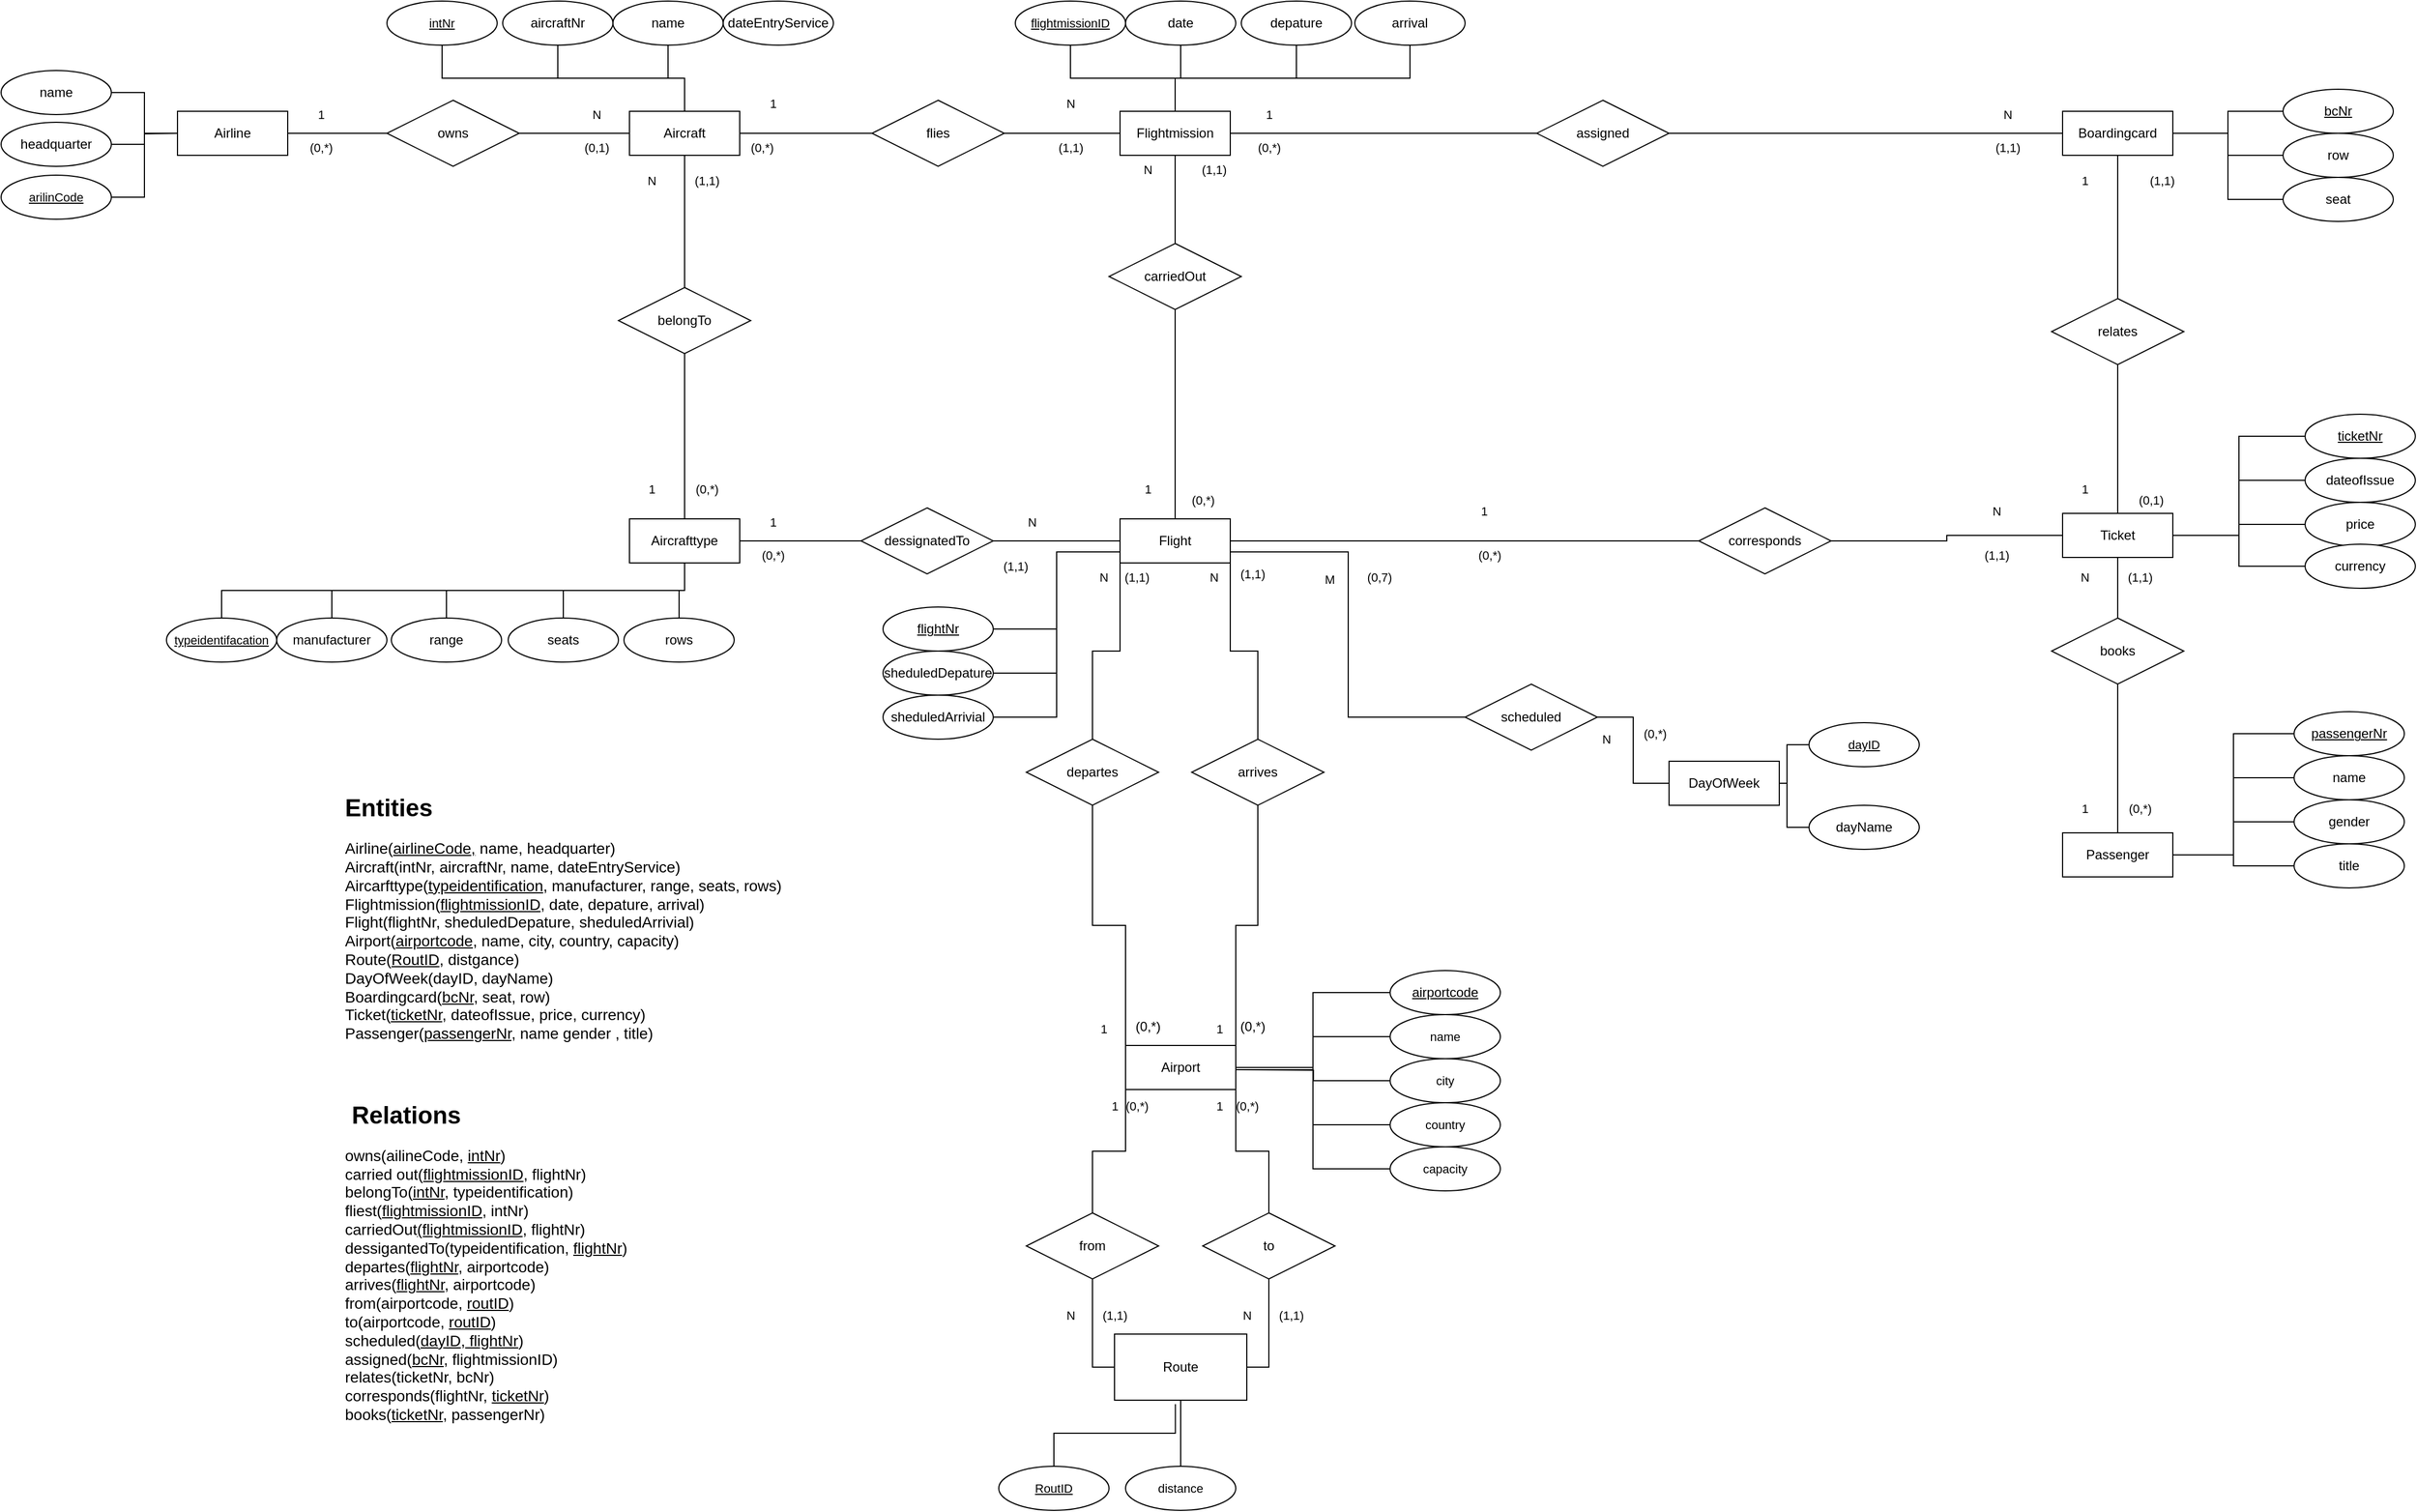 <mxfile version="26.2.15">
  <diagram name="Seite-1" id="VCEW36DjV3LUCJGuvGDw">
    <mxGraphModel dx="4433" dy="2933" grid="1" gridSize="10" guides="1" tooltips="1" connect="1" arrows="1" fold="1" page="1" pageScale="1" pageWidth="827" pageHeight="1169" math="0" shadow="0">
      <root>
        <mxCell id="0" />
        <mxCell id="1" parent="0" />
        <mxCell id="BQsE2AKRMuMNw9EZnUwW-42" style="edgeStyle=orthogonalEdgeStyle;shape=connector;rounded=0;orthogonalLoop=1;jettySize=auto;html=1;entryX=0;entryY=0.5;entryDx=0;entryDy=0;strokeColor=default;align=center;verticalAlign=middle;fontFamily=Helvetica;fontSize=11;fontColor=default;labelBackgroundColor=none;startFill=0;endArrow=none;" edge="1" parent="1" source="BQsE2AKRMuMNw9EZnUwW-2" target="BQsE2AKRMuMNw9EZnUwW-15">
          <mxGeometry relative="1" as="geometry" />
        </mxCell>
        <mxCell id="BQsE2AKRMuMNw9EZnUwW-2" value="Airline" style="whiteSpace=wrap;html=1;align=center;labelBackgroundColor=none;" vertex="1" parent="1">
          <mxGeometry x="-70" y="-120" width="100" height="40" as="geometry" />
        </mxCell>
        <mxCell id="BQsE2AKRMuMNw9EZnUwW-5" style="edgeStyle=orthogonalEdgeStyle;shape=connector;rounded=0;orthogonalLoop=1;jettySize=auto;html=1;entryX=0;entryY=0.5;entryDx=0;entryDy=0;strokeColor=default;align=center;verticalAlign=middle;fontFamily=Helvetica;fontSize=11;fontColor=default;labelBackgroundColor=none;startFill=0;endArrow=none;" edge="1" parent="1" source="BQsE2AKRMuMNw9EZnUwW-6" target="BQsE2AKRMuMNw9EZnUwW-2">
          <mxGeometry relative="1" as="geometry" />
        </mxCell>
        <mxCell id="BQsE2AKRMuMNw9EZnUwW-6" value="name" style="ellipse;whiteSpace=wrap;html=1;align=center;labelBackgroundColor=none;" vertex="1" parent="1">
          <mxGeometry x="-230" y="-157" width="100" height="40" as="geometry" />
        </mxCell>
        <mxCell id="BQsE2AKRMuMNw9EZnUwW-7" style="edgeStyle=orthogonalEdgeStyle;shape=connector;rounded=0;orthogonalLoop=1;jettySize=auto;html=1;strokeColor=default;align=center;verticalAlign=middle;fontFamily=Helvetica;fontSize=11;fontColor=default;labelBackgroundColor=none;startFill=0;endArrow=none;" edge="1" parent="1" source="BQsE2AKRMuMNw9EZnUwW-8">
          <mxGeometry relative="1" as="geometry">
            <mxPoint x="-70" y="-100" as="targetPoint" />
          </mxGeometry>
        </mxCell>
        <mxCell id="BQsE2AKRMuMNw9EZnUwW-8" value="headquarter" style="ellipse;whiteSpace=wrap;html=1;align=center;labelBackgroundColor=none;" vertex="1" parent="1">
          <mxGeometry x="-230" y="-110" width="100" height="40" as="geometry" />
        </mxCell>
        <mxCell id="BQsE2AKRMuMNw9EZnUwW-9" style="edgeStyle=orthogonalEdgeStyle;shape=connector;rounded=0;orthogonalLoop=1;jettySize=auto;html=1;entryX=0;entryY=0.5;entryDx=0;entryDy=0;strokeColor=default;align=center;verticalAlign=middle;fontFamily=Helvetica;fontSize=11;fontColor=default;labelBackgroundColor=none;startFill=0;endArrow=none;" edge="1" parent="1" source="BQsE2AKRMuMNw9EZnUwW-10" target="BQsE2AKRMuMNw9EZnUwW-2">
          <mxGeometry relative="1" as="geometry" />
        </mxCell>
        <mxCell id="BQsE2AKRMuMNw9EZnUwW-10" value="arilinCode" style="ellipse;whiteSpace=wrap;html=1;align=center;fontStyle=4;fontFamily=Helvetica;fontSize=11;fontColor=default;labelBackgroundColor=none;" vertex="1" parent="1">
          <mxGeometry x="-230" y="-62" width="100" height="40" as="geometry" />
        </mxCell>
        <mxCell id="BQsE2AKRMuMNw9EZnUwW-11" style="edgeStyle=orthogonalEdgeStyle;shape=connector;rounded=0;orthogonalLoop=1;jettySize=auto;html=1;exitX=0.5;exitY=1;exitDx=0;exitDy=0;entryX=0.5;entryY=0;entryDx=0;entryDy=0;align=center;verticalAlign=middle;fontFamily=Helvetica;fontSize=11;fontColor=default;labelBackgroundColor=none;startFill=0;endArrow=none;" edge="1" parent="1" source="BQsE2AKRMuMNw9EZnUwW-12" target="BQsE2AKRMuMNw9EZnUwW-17">
          <mxGeometry relative="1" as="geometry" />
        </mxCell>
        <mxCell id="BQsE2AKRMuMNw9EZnUwW-86" style="edgeStyle=orthogonalEdgeStyle;shape=connector;rounded=0;orthogonalLoop=1;jettySize=auto;html=1;strokeColor=default;align=center;verticalAlign=middle;fontFamily=Helvetica;fontSize=11;fontColor=default;labelBackgroundColor=none;startFill=0;endArrow=none;" edge="1" parent="1" source="BQsE2AKRMuMNw9EZnUwW-88" target="BQsE2AKRMuMNw9EZnUwW-85">
          <mxGeometry relative="1" as="geometry" />
        </mxCell>
        <mxCell id="BQsE2AKRMuMNw9EZnUwW-12" value="Aircraft" style="whiteSpace=wrap;html=1;align=center;labelBackgroundColor=none;" vertex="1" parent="1">
          <mxGeometry x="340" y="-120" width="100" height="40" as="geometry" />
        </mxCell>
        <mxCell id="BQsE2AKRMuMNw9EZnUwW-13" value="Aircrafttype" style="whiteSpace=wrap;html=1;align=center;labelBackgroundColor=none;" vertex="1" parent="1">
          <mxGeometry x="340" y="250" width="100" height="40" as="geometry" />
        </mxCell>
        <mxCell id="BQsE2AKRMuMNw9EZnUwW-14" style="edgeStyle=orthogonalEdgeStyle;shape=connector;rounded=0;orthogonalLoop=1;jettySize=auto;html=1;entryX=0;entryY=0.5;entryDx=0;entryDy=0;align=center;verticalAlign=middle;fontFamily=Helvetica;fontSize=11;fontColor=default;labelBackgroundColor=none;startFill=0;endArrow=none;" edge="1" parent="1" source="BQsE2AKRMuMNw9EZnUwW-15" target="BQsE2AKRMuMNw9EZnUwW-12">
          <mxGeometry relative="1" as="geometry" />
        </mxCell>
        <mxCell id="BQsE2AKRMuMNw9EZnUwW-15" value="owns" style="shape=rhombus;perimeter=rhombusPerimeter;whiteSpace=wrap;html=1;align=center;labelBackgroundColor=none;" vertex="1" parent="1">
          <mxGeometry x="120" y="-130" width="120" height="60" as="geometry" />
        </mxCell>
        <mxCell id="BQsE2AKRMuMNw9EZnUwW-16" style="edgeStyle=orthogonalEdgeStyle;shape=connector;rounded=0;orthogonalLoop=1;jettySize=auto;html=1;entryX=0.5;entryY=0;entryDx=0;entryDy=0;align=center;verticalAlign=middle;fontFamily=Helvetica;fontSize=11;fontColor=default;labelBackgroundColor=none;startFill=0;endArrow=none;" edge="1" parent="1" source="BQsE2AKRMuMNw9EZnUwW-17" target="BQsE2AKRMuMNw9EZnUwW-13">
          <mxGeometry relative="1" as="geometry" />
        </mxCell>
        <mxCell id="BQsE2AKRMuMNw9EZnUwW-17" value="belongTo" style="shape=rhombus;perimeter=rhombusPerimeter;whiteSpace=wrap;html=1;align=center;labelBackgroundColor=none;" vertex="1" parent="1">
          <mxGeometry x="330" y="40" width="120" height="60" as="geometry" />
        </mxCell>
        <mxCell id="BQsE2AKRMuMNw9EZnUwW-27" style="edgeStyle=orthogonalEdgeStyle;shape=connector;rounded=0;orthogonalLoop=1;jettySize=auto;html=1;entryX=0.5;entryY=0;entryDx=0;entryDy=0;strokeColor=default;align=center;verticalAlign=middle;fontFamily=Helvetica;fontSize=11;fontColor=default;labelBackgroundColor=none;startFill=0;endArrow=none;exitX=0.5;exitY=1;exitDx=0;exitDy=0;" edge="1" parent="1" source="BQsE2AKRMuMNw9EZnUwW-30" target="BQsE2AKRMuMNw9EZnUwW-12">
          <mxGeometry relative="1" as="geometry">
            <Array as="points">
              <mxPoint x="275" y="-150" />
              <mxPoint x="390" y="-150" />
            </Array>
          </mxGeometry>
        </mxCell>
        <mxCell id="BQsE2AKRMuMNw9EZnUwW-28" style="edgeStyle=orthogonalEdgeStyle;shape=connector;rounded=0;orthogonalLoop=1;jettySize=auto;html=1;entryX=0.5;entryY=0;entryDx=0;entryDy=0;strokeColor=default;align=center;verticalAlign=middle;fontFamily=Helvetica;fontSize=11;fontColor=default;labelBackgroundColor=none;startFill=0;endArrow=none;exitX=0.5;exitY=1;exitDx=0;exitDy=0;" edge="1" parent="1" source="BQsE2AKRMuMNw9EZnUwW-29" target="BQsE2AKRMuMNw9EZnUwW-12">
          <mxGeometry relative="1" as="geometry" />
        </mxCell>
        <mxCell id="BQsE2AKRMuMNw9EZnUwW-29" value="intNr" style="ellipse;whiteSpace=wrap;html=1;align=center;fontStyle=4;fontFamily=Helvetica;fontSize=11;fontColor=default;labelBackgroundColor=none;" vertex="1" parent="1">
          <mxGeometry x="120" y="-220" width="100" height="40" as="geometry" />
        </mxCell>
        <mxCell id="BQsE2AKRMuMNw9EZnUwW-30" value="aircraftNr" style="ellipse;whiteSpace=wrap;html=1;align=center;labelBackgroundColor=none;" vertex="1" parent="1">
          <mxGeometry x="225" y="-220" width="100" height="40" as="geometry" />
        </mxCell>
        <mxCell id="BQsE2AKRMuMNw9EZnUwW-31" style="edgeStyle=orthogonalEdgeStyle;shape=connector;rounded=0;orthogonalLoop=1;jettySize=auto;html=1;entryX=0.5;entryY=0;entryDx=0;entryDy=0;strokeColor=default;align=center;verticalAlign=middle;fontFamily=Helvetica;fontSize=11;fontColor=default;labelBackgroundColor=none;startFill=0;endArrow=none;" edge="1" parent="1" source="BQsE2AKRMuMNw9EZnUwW-32" target="BQsE2AKRMuMNw9EZnUwW-12">
          <mxGeometry relative="1" as="geometry" />
        </mxCell>
        <mxCell id="BQsE2AKRMuMNw9EZnUwW-32" value="name" style="ellipse;whiteSpace=wrap;html=1;align=center;labelBackgroundColor=none;" vertex="1" parent="1">
          <mxGeometry x="325" y="-220" width="100" height="40" as="geometry" />
        </mxCell>
        <mxCell id="BQsE2AKRMuMNw9EZnUwW-33" style="edgeStyle=orthogonalEdgeStyle;shape=connector;rounded=0;orthogonalLoop=1;jettySize=auto;html=1;entryX=0.5;entryY=1;entryDx=0;entryDy=0;strokeColor=default;align=center;verticalAlign=middle;fontFamily=Helvetica;fontSize=11;fontColor=default;labelBackgroundColor=none;startFill=0;endArrow=none;exitX=0.5;exitY=0;exitDx=0;exitDy=0;" edge="1" parent="1" source="BQsE2AKRMuMNw9EZnUwW-34" target="BQsE2AKRMuMNw9EZnUwW-13">
          <mxGeometry relative="1" as="geometry" />
        </mxCell>
        <mxCell id="BQsE2AKRMuMNw9EZnUwW-34" value="typeidentifacation" style="ellipse;whiteSpace=wrap;html=1;align=center;fontStyle=4;fontFamily=Helvetica;fontSize=11;fontColor=default;labelBackgroundColor=none;" vertex="1" parent="1">
          <mxGeometry x="-80" y="340" width="100" height="40" as="geometry" />
        </mxCell>
        <mxCell id="BQsE2AKRMuMNw9EZnUwW-35" style="edgeStyle=orthogonalEdgeStyle;shape=connector;rounded=0;orthogonalLoop=1;jettySize=auto;html=1;entryX=0.5;entryY=1;entryDx=0;entryDy=0;strokeColor=default;align=center;verticalAlign=middle;fontFamily=Helvetica;fontSize=11;fontColor=default;labelBackgroundColor=none;startFill=0;endArrow=none;exitX=0.5;exitY=0;exitDx=0;exitDy=0;" edge="1" parent="1" source="BQsE2AKRMuMNw9EZnUwW-36" target="BQsE2AKRMuMNw9EZnUwW-13">
          <mxGeometry relative="1" as="geometry" />
        </mxCell>
        <mxCell id="BQsE2AKRMuMNw9EZnUwW-36" value="manufacturer" style="ellipse;whiteSpace=wrap;html=1;align=center;labelBackgroundColor=none;" vertex="1" parent="1">
          <mxGeometry x="20" y="340" width="100" height="40" as="geometry" />
        </mxCell>
        <mxCell id="BQsE2AKRMuMNw9EZnUwW-37" style="edgeStyle=orthogonalEdgeStyle;shape=connector;rounded=0;orthogonalLoop=1;jettySize=auto;html=1;entryX=0.5;entryY=1;entryDx=0;entryDy=0;strokeColor=default;align=center;verticalAlign=middle;fontFamily=Helvetica;fontSize=11;fontColor=default;labelBackgroundColor=none;startFill=0;endArrow=none;exitX=0.5;exitY=0;exitDx=0;exitDy=0;" edge="1" parent="1" source="BQsE2AKRMuMNw9EZnUwW-38" target="BQsE2AKRMuMNw9EZnUwW-13">
          <mxGeometry relative="1" as="geometry" />
        </mxCell>
        <mxCell id="BQsE2AKRMuMNw9EZnUwW-38" value="range" style="ellipse;whiteSpace=wrap;html=1;align=center;labelBackgroundColor=none;" vertex="1" parent="1">
          <mxGeometry x="124" y="340" width="100" height="40" as="geometry" />
        </mxCell>
        <mxCell id="BQsE2AKRMuMNw9EZnUwW-39" style="edgeStyle=orthogonalEdgeStyle;shape=connector;rounded=0;orthogonalLoop=1;jettySize=auto;html=1;entryX=0.5;entryY=1;entryDx=0;entryDy=0;strokeColor=default;align=center;verticalAlign=middle;fontFamily=Helvetica;fontSize=11;fontColor=default;labelBackgroundColor=none;startFill=0;endArrow=none;exitX=0.5;exitY=0;exitDx=0;exitDy=0;" edge="1" parent="1" source="BQsE2AKRMuMNw9EZnUwW-40" target="BQsE2AKRMuMNw9EZnUwW-13">
          <mxGeometry relative="1" as="geometry" />
        </mxCell>
        <mxCell id="BQsE2AKRMuMNw9EZnUwW-40" value="seats" style="ellipse;whiteSpace=wrap;html=1;align=center;labelBackgroundColor=none;" vertex="1" parent="1">
          <mxGeometry x="230" y="340" width="100" height="40" as="geometry" />
        </mxCell>
        <mxCell id="BQsE2AKRMuMNw9EZnUwW-87" style="edgeStyle=orthogonalEdgeStyle;shape=connector;rounded=0;orthogonalLoop=1;jettySize=auto;html=1;entryX=0.5;entryY=1;entryDx=0;entryDy=0;strokeColor=default;align=center;verticalAlign=middle;fontFamily=Helvetica;fontSize=11;fontColor=default;labelBackgroundColor=none;startFill=0;endArrow=none;" edge="1" parent="1" source="BQsE2AKRMuMNw9EZnUwW-90" target="BQsE2AKRMuMNw9EZnUwW-85">
          <mxGeometry relative="1" as="geometry" />
        </mxCell>
        <mxCell id="BQsE2AKRMuMNw9EZnUwW-152" style="edgeStyle=orthogonalEdgeStyle;shape=connector;rounded=0;orthogonalLoop=1;jettySize=auto;html=1;exitX=1;exitY=0.5;exitDx=0;exitDy=0;entryX=0;entryY=0.5;entryDx=0;entryDy=0;strokeColor=default;align=center;verticalAlign=middle;fontFamily=Helvetica;fontSize=11;fontColor=default;labelBackgroundColor=none;startFill=0;endArrow=none;" edge="1" parent="1" source="BQsE2AKRMuMNw9EZnUwW-153" target="BQsE2AKRMuMNw9EZnUwW-148">
          <mxGeometry relative="1" as="geometry" />
        </mxCell>
        <mxCell id="BQsE2AKRMuMNw9EZnUwW-43" value="Flight" style="whiteSpace=wrap;html=1;align=center;labelBackgroundColor=none;" vertex="1" parent="1">
          <mxGeometry x="785" y="250" width="100" height="40" as="geometry" />
        </mxCell>
        <mxCell id="BQsE2AKRMuMNw9EZnUwW-44" style="edgeStyle=orthogonalEdgeStyle;shape=connector;rounded=0;orthogonalLoop=1;jettySize=auto;html=1;exitX=0;exitY=0;exitDx=0;exitDy=0;entryX=0.5;entryY=1;entryDx=0;entryDy=0;align=center;verticalAlign=middle;fontFamily=Helvetica;fontSize=11;fontColor=default;labelBackgroundColor=none;startFill=0;endArrow=none;" edge="1" parent="1" source="BQsE2AKRMuMNw9EZnUwW-46" target="BQsE2AKRMuMNw9EZnUwW-56">
          <mxGeometry relative="1" as="geometry" />
        </mxCell>
        <mxCell id="BQsE2AKRMuMNw9EZnUwW-45" style="edgeStyle=orthogonalEdgeStyle;shape=connector;rounded=0;orthogonalLoop=1;jettySize=auto;html=1;exitX=1;exitY=0;exitDx=0;exitDy=0;entryX=0.5;entryY=1;entryDx=0;entryDy=0;align=center;verticalAlign=middle;fontFamily=Helvetica;fontSize=11;fontColor=default;labelBackgroundColor=none;startFill=0;endArrow=none;" edge="1" parent="1" source="BQsE2AKRMuMNw9EZnUwW-46" target="BQsE2AKRMuMNw9EZnUwW-78">
          <mxGeometry relative="1" as="geometry">
            <mxPoint x="930" y="643" as="targetPoint" />
          </mxGeometry>
        </mxCell>
        <mxCell id="BQsE2AKRMuMNw9EZnUwW-46" value="Airport" style="whiteSpace=wrap;html=1;align=center;labelBackgroundColor=none;" vertex="1" parent="1">
          <mxGeometry x="790" y="728" width="100" height="40" as="geometry" />
        </mxCell>
        <mxCell id="BQsE2AKRMuMNw9EZnUwW-52" style="edgeStyle=orthogonalEdgeStyle;shape=connector;rounded=0;orthogonalLoop=1;jettySize=auto;html=1;entryX=1;entryY=1;entryDx=0;entryDy=0;align=center;verticalAlign=middle;fontFamily=Helvetica;fontSize=11;fontColor=default;labelBackgroundColor=none;startFill=0;endArrow=none;exitX=0.5;exitY=0;exitDx=0;exitDy=0;" edge="1" parent="1" source="BQsE2AKRMuMNw9EZnUwW-214" target="BQsE2AKRMuMNw9EZnUwW-46">
          <mxGeometry relative="1" as="geometry">
            <mxPoint x="910" y="858" as="sourcePoint" />
          </mxGeometry>
        </mxCell>
        <mxCell id="BQsE2AKRMuMNw9EZnUwW-54" style="edgeStyle=orthogonalEdgeStyle;shape=connector;rounded=0;orthogonalLoop=1;jettySize=auto;html=1;exitX=0.5;exitY=1;exitDx=0;exitDy=0;entryX=0;entryY=0.5;entryDx=0;entryDy=0;align=center;verticalAlign=middle;fontFamily=Helvetica;fontSize=11;fontColor=default;labelBackgroundColor=none;startFill=0;endArrow=none;" edge="1" parent="1" source="BQsE2AKRMuMNw9EZnUwW-212" target="BQsE2AKRMuMNw9EZnUwW-195">
          <mxGeometry relative="1" as="geometry">
            <mxPoint x="770" y="858" as="targetPoint" />
          </mxGeometry>
        </mxCell>
        <mxCell id="BQsE2AKRMuMNw9EZnUwW-79" style="edgeStyle=orthogonalEdgeStyle;shape=connector;rounded=0;orthogonalLoop=1;jettySize=auto;html=1;entryX=0;entryY=1;entryDx=0;entryDy=0;strokeColor=default;align=center;verticalAlign=middle;fontFamily=Helvetica;fontSize=11;fontColor=default;labelBackgroundColor=none;startFill=0;endArrow=none;" edge="1" parent="1" source="BQsE2AKRMuMNw9EZnUwW-56" target="BQsE2AKRMuMNw9EZnUwW-43">
          <mxGeometry relative="1" as="geometry">
            <mxPoint x="795" y="548" as="targetPoint" />
          </mxGeometry>
        </mxCell>
        <mxCell id="BQsE2AKRMuMNw9EZnUwW-56" value="departes" style="shape=rhombus;perimeter=rhombusPerimeter;whiteSpace=wrap;html=1;align=center;labelBackgroundColor=none;" vertex="1" parent="1">
          <mxGeometry x="700" y="450" width="120" height="60" as="geometry" />
        </mxCell>
        <mxCell id="BQsE2AKRMuMNw9EZnUwW-57" style="edgeStyle=orthogonalEdgeStyle;shape=connector;rounded=0;orthogonalLoop=1;jettySize=auto;html=1;exitX=0.5;exitY=0;exitDx=0;exitDy=0;entryX=1;entryY=1;entryDx=0;entryDy=0;align=center;verticalAlign=middle;fontFamily=Helvetica;fontSize=11;fontColor=default;labelBackgroundColor=none;startFill=0;endArrow=none;" edge="1" parent="1" target="BQsE2AKRMuMNw9EZnUwW-43" source="BQsE2AKRMuMNw9EZnUwW-78">
          <mxGeometry relative="1" as="geometry">
            <mxPoint x="930" y="613" as="sourcePoint" />
            <mxPoint x="895" y="548" as="targetPoint" />
          </mxGeometry>
        </mxCell>
        <mxCell id="BQsE2AKRMuMNw9EZnUwW-59" value="1" style="text;html=1;align=center;verticalAlign=middle;resizable=0;points=[];autosize=1;strokeColor=none;fillColor=none;fontFamily=Helvetica;fontSize=11;labelBackgroundColor=none;" vertex="1" parent="1">
          <mxGeometry x="860" y="698" width="30" height="30" as="geometry" />
        </mxCell>
        <mxCell id="BQsE2AKRMuMNw9EZnUwW-61" value="1" style="text;html=1;align=center;verticalAlign=middle;resizable=0;points=[];autosize=1;strokeColor=none;fillColor=none;fontFamily=Helvetica;fontSize=11;labelBackgroundColor=none;" vertex="1" parent="1">
          <mxGeometry x="755" y="698" width="30" height="30" as="geometry" />
        </mxCell>
        <mxCell id="BQsE2AKRMuMNw9EZnUwW-70" value="(0,*)" style="text;html=1;align=center;verticalAlign=middle;resizable=0;points=[];autosize=1;strokeColor=none;fillColor=none;labelBackgroundColor=none;" vertex="1" parent="1">
          <mxGeometry x="785" y="696" width="50" height="30" as="geometry" />
        </mxCell>
        <mxCell id="BQsE2AKRMuMNw9EZnUwW-72" value="(0,*)" style="text;html=1;align=center;verticalAlign=middle;resizable=0;points=[];autosize=1;strokeColor=none;fillColor=none;labelBackgroundColor=none;" vertex="1" parent="1">
          <mxGeometry x="880" y="696" width="50" height="30" as="geometry" />
        </mxCell>
        <mxCell id="BQsE2AKRMuMNw9EZnUwW-78" value="arrives" style="shape=rhombus;perimeter=rhombusPerimeter;whiteSpace=wrap;html=1;align=center;labelBackgroundColor=none;" vertex="1" parent="1">
          <mxGeometry x="850" y="450" width="120" height="60" as="geometry" />
        </mxCell>
        <mxCell id="BQsE2AKRMuMNw9EZnUwW-83" style="edgeStyle=orthogonalEdgeStyle;shape=connector;rounded=0;orthogonalLoop=1;jettySize=auto;html=1;entryX=1;entryY=0.5;entryDx=0;entryDy=0;strokeColor=default;align=center;verticalAlign=middle;fontFamily=Helvetica;fontSize=11;fontColor=default;labelBackgroundColor=none;startFill=0;endArrow=none;" edge="1" parent="1" source="BQsE2AKRMuMNw9EZnUwW-82" target="BQsE2AKRMuMNw9EZnUwW-13">
          <mxGeometry relative="1" as="geometry" />
        </mxCell>
        <mxCell id="BQsE2AKRMuMNw9EZnUwW-84" style="edgeStyle=orthogonalEdgeStyle;shape=connector;rounded=0;orthogonalLoop=1;jettySize=auto;html=1;entryX=0;entryY=0.5;entryDx=0;entryDy=0;strokeColor=default;align=center;verticalAlign=middle;fontFamily=Helvetica;fontSize=11;fontColor=default;labelBackgroundColor=none;startFill=0;endArrow=none;exitX=1;exitY=0.5;exitDx=0;exitDy=0;" edge="1" parent="1" source="BQsE2AKRMuMNw9EZnUwW-82" target="BQsE2AKRMuMNw9EZnUwW-43">
          <mxGeometry relative="1" as="geometry">
            <mxPoint x="705" y="278" as="sourcePoint" />
          </mxGeometry>
        </mxCell>
        <mxCell id="BQsE2AKRMuMNw9EZnUwW-82" value="dessignatedTo" style="shape=rhombus;perimeter=rhombusPerimeter;whiteSpace=wrap;html=1;align=center;labelBackgroundColor=none;" vertex="1" parent="1">
          <mxGeometry x="550" y="240" width="120" height="60" as="geometry" />
        </mxCell>
        <mxCell id="BQsE2AKRMuMNw9EZnUwW-134" style="edgeStyle=orthogonalEdgeStyle;shape=connector;rounded=0;orthogonalLoop=1;jettySize=auto;html=1;entryX=0;entryY=0.5;entryDx=0;entryDy=0;strokeColor=default;align=center;verticalAlign=middle;fontFamily=Helvetica;fontSize=11;fontColor=default;labelBackgroundColor=none;startFill=0;endArrow=none;" edge="1" parent="1" source="BQsE2AKRMuMNw9EZnUwW-135" target="BQsE2AKRMuMNw9EZnUwW-122">
          <mxGeometry relative="1" as="geometry" />
        </mxCell>
        <mxCell id="BQsE2AKRMuMNw9EZnUwW-85" value="Flightmission" style="whiteSpace=wrap;html=1;align=center;labelBackgroundColor=none;" vertex="1" parent="1">
          <mxGeometry x="785" y="-120" width="100" height="40" as="geometry" />
        </mxCell>
        <mxCell id="BQsE2AKRMuMNw9EZnUwW-89" value="" style="edgeStyle=orthogonalEdgeStyle;shape=connector;rounded=0;orthogonalLoop=1;jettySize=auto;html=1;strokeColor=default;align=center;verticalAlign=middle;fontFamily=Helvetica;fontSize=11;fontColor=default;labelBackgroundColor=none;startFill=0;endArrow=none;" edge="1" parent="1" source="BQsE2AKRMuMNw9EZnUwW-12" target="BQsE2AKRMuMNw9EZnUwW-88">
          <mxGeometry relative="1" as="geometry">
            <mxPoint x="440" y="-100" as="sourcePoint" />
            <mxPoint x="785" y="-100" as="targetPoint" />
          </mxGeometry>
        </mxCell>
        <mxCell id="BQsE2AKRMuMNw9EZnUwW-88" value="flies" style="shape=rhombus;perimeter=rhombusPerimeter;whiteSpace=wrap;html=1;align=center;labelBackgroundColor=none;" vertex="1" parent="1">
          <mxGeometry x="560" y="-130" width="120" height="60" as="geometry" />
        </mxCell>
        <mxCell id="BQsE2AKRMuMNw9EZnUwW-91" value="" style="edgeStyle=orthogonalEdgeStyle;shape=connector;rounded=0;orthogonalLoop=1;jettySize=auto;html=1;entryX=0.5;entryY=1;entryDx=0;entryDy=0;strokeColor=default;align=center;verticalAlign=middle;fontFamily=Helvetica;fontSize=11;fontColor=default;labelBackgroundColor=none;startFill=0;endArrow=none;" edge="1" parent="1" source="BQsE2AKRMuMNw9EZnUwW-43" target="BQsE2AKRMuMNw9EZnUwW-90">
          <mxGeometry relative="1" as="geometry">
            <mxPoint x="835" y="250" as="sourcePoint" />
            <mxPoint x="835" y="100" as="targetPoint" />
          </mxGeometry>
        </mxCell>
        <mxCell id="BQsE2AKRMuMNw9EZnUwW-90" value="carriedOut" style="shape=rhombus;perimeter=rhombusPerimeter;whiteSpace=wrap;html=1;align=center;labelBackgroundColor=none;" vertex="1" parent="1">
          <mxGeometry x="775" width="120" height="60" as="geometry" />
        </mxCell>
        <mxCell id="BQsE2AKRMuMNw9EZnUwW-92" value="books" style="shape=rhombus;perimeter=rhombusPerimeter;whiteSpace=wrap;html=1;align=center;labelBackgroundColor=none;" vertex="1" parent="1">
          <mxGeometry x="1630" y="340" width="120" height="60" as="geometry" />
        </mxCell>
        <mxCell id="BQsE2AKRMuMNw9EZnUwW-93" value="" style="edgeStyle=orthogonalEdgeStyle;shape=connector;rounded=0;orthogonalLoop=1;jettySize=auto;html=1;entryX=0.5;entryY=1;entryDx=0;entryDy=0;align=center;verticalAlign=middle;fontFamily=Helvetica;fontSize=11;fontColor=default;labelBackgroundColor=none;startFill=0;endArrow=none;" edge="1" parent="1" source="BQsE2AKRMuMNw9EZnUwW-92" target="BQsE2AKRMuMNw9EZnUwW-94">
          <mxGeometry relative="1" as="geometry">
            <mxPoint x="1690" y="295" as="sourcePoint" />
            <mxPoint x="1690" y="425" as="targetPoint" />
          </mxGeometry>
        </mxCell>
        <mxCell id="BQsE2AKRMuMNw9EZnUwW-131" style="edgeStyle=orthogonalEdgeStyle;shape=connector;rounded=0;orthogonalLoop=1;jettySize=auto;html=1;entryX=0.5;entryY=1;entryDx=0;entryDy=0;strokeColor=default;align=center;verticalAlign=middle;fontFamily=Helvetica;fontSize=11;fontColor=default;labelBackgroundColor=none;startFill=0;endArrow=none;" edge="1" parent="1" source="BQsE2AKRMuMNw9EZnUwW-132" target="BQsE2AKRMuMNw9EZnUwW-122">
          <mxGeometry relative="1" as="geometry" />
        </mxCell>
        <mxCell id="BQsE2AKRMuMNw9EZnUwW-94" value="Ticket" style="whiteSpace=wrap;html=1;align=center;labelBackgroundColor=none;" vertex="1" parent="1">
          <mxGeometry x="1640" y="245" width="100" height="40" as="geometry" />
        </mxCell>
        <mxCell id="BQsE2AKRMuMNw9EZnUwW-109" style="edgeStyle=orthogonalEdgeStyle;shape=connector;rounded=0;orthogonalLoop=1;jettySize=auto;html=1;entryX=1;entryY=0.5;entryDx=0;entryDy=0;strokeColor=default;align=center;verticalAlign=middle;fontFamily=Helvetica;fontSize=11;fontColor=default;labelBackgroundColor=none;startFill=0;endArrow=none;" edge="1" parent="1" source="BQsE2AKRMuMNw9EZnUwW-96" target="BQsE2AKRMuMNw9EZnUwW-43">
          <mxGeometry relative="1" as="geometry" />
        </mxCell>
        <mxCell id="BQsE2AKRMuMNw9EZnUwW-110" style="edgeStyle=orthogonalEdgeStyle;shape=connector;rounded=0;orthogonalLoop=1;jettySize=auto;html=1;exitX=1;exitY=0.5;exitDx=0;exitDy=0;entryX=0;entryY=0.5;entryDx=0;entryDy=0;strokeColor=default;align=center;verticalAlign=middle;fontFamily=Helvetica;fontSize=11;fontColor=default;labelBackgroundColor=none;startFill=0;endArrow=none;" edge="1" parent="1" source="BQsE2AKRMuMNw9EZnUwW-96" target="BQsE2AKRMuMNw9EZnUwW-94">
          <mxGeometry relative="1" as="geometry" />
        </mxCell>
        <mxCell id="BQsE2AKRMuMNw9EZnUwW-96" value="corresponds" style="shape=rhombus;perimeter=rhombusPerimeter;whiteSpace=wrap;html=1;align=center;labelBackgroundColor=none;" vertex="1" parent="1">
          <mxGeometry x="1310" y="240" width="120" height="60" as="geometry" />
        </mxCell>
        <mxCell id="BQsE2AKRMuMNw9EZnUwW-99" style="edgeStyle=orthogonalEdgeStyle;shape=connector;rounded=0;orthogonalLoop=1;jettySize=auto;html=1;entryX=1;entryY=0.5;entryDx=0;entryDy=0;align=center;verticalAlign=middle;fontFamily=Helvetica;fontSize=11;fontColor=default;labelBackgroundColor=none;startFill=0;endArrow=none;" edge="1" parent="1" source="BQsE2AKRMuMNw9EZnUwW-103" target="BQsE2AKRMuMNw9EZnUwW-94">
          <mxGeometry relative="1" as="geometry">
            <mxPoint x="1860" y="175" as="sourcePoint" />
          </mxGeometry>
        </mxCell>
        <mxCell id="BQsE2AKRMuMNw9EZnUwW-100" style="edgeStyle=orthogonalEdgeStyle;shape=connector;rounded=0;orthogonalLoop=1;jettySize=auto;html=1;entryX=1;entryY=0.5;entryDx=0;entryDy=0;align=center;verticalAlign=middle;fontFamily=Helvetica;fontSize=11;fontColor=default;labelBackgroundColor=none;startFill=0;endArrow=none;" edge="1" parent="1" source="BQsE2AKRMuMNw9EZnUwW-104" target="BQsE2AKRMuMNw9EZnUwW-94">
          <mxGeometry relative="1" as="geometry">
            <mxPoint x="1860" y="215" as="sourcePoint" />
          </mxGeometry>
        </mxCell>
        <mxCell id="BQsE2AKRMuMNw9EZnUwW-101" style="edgeStyle=orthogonalEdgeStyle;shape=connector;rounded=0;orthogonalLoop=1;jettySize=auto;html=1;entryX=1;entryY=0.5;entryDx=0;entryDy=0;align=center;verticalAlign=middle;fontFamily=Helvetica;fontSize=11;fontColor=default;labelBackgroundColor=none;startFill=0;endArrow=none;" edge="1" parent="1" source="BQsE2AKRMuMNw9EZnUwW-105" target="BQsE2AKRMuMNw9EZnUwW-94">
          <mxGeometry relative="1" as="geometry">
            <mxPoint x="1860" y="255" as="sourcePoint" />
          </mxGeometry>
        </mxCell>
        <mxCell id="BQsE2AKRMuMNw9EZnUwW-102" style="edgeStyle=orthogonalEdgeStyle;shape=connector;rounded=0;orthogonalLoop=1;jettySize=auto;html=1;entryX=1;entryY=0.5;entryDx=0;entryDy=0;align=center;verticalAlign=middle;fontFamily=Helvetica;fontSize=11;fontColor=default;labelBackgroundColor=none;startFill=0;endArrow=none;" edge="1" parent="1" source="BQsE2AKRMuMNw9EZnUwW-106" target="BQsE2AKRMuMNw9EZnUwW-94">
          <mxGeometry relative="1" as="geometry">
            <mxPoint x="1860" y="298" as="sourcePoint" />
          </mxGeometry>
        </mxCell>
        <mxCell id="BQsE2AKRMuMNw9EZnUwW-103" value="ticketNr" style="ellipse;whiteSpace=wrap;html=1;align=center;fontStyle=4;labelBackgroundColor=none;" vertex="1" parent="1">
          <mxGeometry x="1860" y="155" width="100" height="40" as="geometry" />
        </mxCell>
        <mxCell id="BQsE2AKRMuMNw9EZnUwW-104" value="dateofIssue" style="ellipse;whiteSpace=wrap;html=1;align=center;labelBackgroundColor=none;" vertex="1" parent="1">
          <mxGeometry x="1860" y="195" width="100" height="40" as="geometry" />
        </mxCell>
        <mxCell id="BQsE2AKRMuMNw9EZnUwW-105" value="price" style="ellipse;whiteSpace=wrap;html=1;align=center;labelBackgroundColor=none;" vertex="1" parent="1">
          <mxGeometry x="1860" y="235" width="100" height="40" as="geometry" />
        </mxCell>
        <mxCell id="BQsE2AKRMuMNw9EZnUwW-106" value="currency" style="ellipse;whiteSpace=wrap;html=1;align=center;labelBackgroundColor=none;" vertex="1" parent="1">
          <mxGeometry x="1860" y="273" width="100" height="40" as="geometry" />
        </mxCell>
        <mxCell id="BQsE2AKRMuMNw9EZnUwW-121" style="edgeStyle=orthogonalEdgeStyle;shape=connector;rounded=0;orthogonalLoop=1;jettySize=auto;html=1;entryX=0.5;entryY=1;entryDx=0;entryDy=0;strokeColor=default;align=center;verticalAlign=middle;fontFamily=Helvetica;fontSize=11;fontColor=default;labelBackgroundColor=none;startFill=0;endArrow=none;" edge="1" parent="1" source="BQsE2AKRMuMNw9EZnUwW-111" target="BQsE2AKRMuMNw9EZnUwW-92">
          <mxGeometry relative="1" as="geometry">
            <mxPoint x="1680" y="405" as="targetPoint" />
          </mxGeometry>
        </mxCell>
        <mxCell id="BQsE2AKRMuMNw9EZnUwW-111" value="Passenger" style="whiteSpace=wrap;html=1;align=center;labelBackgroundColor=none;" vertex="1" parent="1">
          <mxGeometry x="1640" y="535" width="100" height="40" as="geometry" />
        </mxCell>
        <mxCell id="BQsE2AKRMuMNw9EZnUwW-112" style="edgeStyle=orthogonalEdgeStyle;shape=connector;rounded=0;orthogonalLoop=1;jettySize=auto;html=1;entryX=1;entryY=0.5;entryDx=0;entryDy=0;align=center;verticalAlign=middle;fontFamily=Helvetica;fontSize=11;fontColor=default;labelBackgroundColor=none;startFill=0;endArrow=none;exitX=0;exitY=0.5;exitDx=0;exitDy=0;" edge="1" parent="1" source="BQsE2AKRMuMNw9EZnUwW-116" target="BQsE2AKRMuMNw9EZnUwW-111">
          <mxGeometry relative="1" as="geometry">
            <mxPoint x="2320" y="445" as="sourcePoint" />
          </mxGeometry>
        </mxCell>
        <mxCell id="BQsE2AKRMuMNw9EZnUwW-113" style="edgeStyle=orthogonalEdgeStyle;shape=connector;rounded=0;orthogonalLoop=1;jettySize=auto;html=1;entryX=1;entryY=0.5;entryDx=0;entryDy=0;align=center;verticalAlign=middle;fontFamily=Helvetica;fontSize=11;fontColor=default;labelBackgroundColor=none;startFill=0;endArrow=none;" edge="1" parent="1" source="BQsE2AKRMuMNw9EZnUwW-117" target="BQsE2AKRMuMNw9EZnUwW-111">
          <mxGeometry relative="1" as="geometry" />
        </mxCell>
        <mxCell id="BQsE2AKRMuMNw9EZnUwW-114" style="edgeStyle=orthogonalEdgeStyle;shape=connector;rounded=0;orthogonalLoop=1;jettySize=auto;html=1;entryX=1;entryY=0.5;entryDx=0;entryDy=0;align=center;verticalAlign=middle;fontFamily=Helvetica;fontSize=11;fontColor=default;labelBackgroundColor=none;startFill=0;endArrow=none;" edge="1" parent="1" source="BQsE2AKRMuMNw9EZnUwW-119" target="BQsE2AKRMuMNw9EZnUwW-111">
          <mxGeometry relative="1" as="geometry">
            <mxPoint x="1850" y="525" as="sourcePoint" />
          </mxGeometry>
        </mxCell>
        <mxCell id="BQsE2AKRMuMNw9EZnUwW-115" style="edgeStyle=orthogonalEdgeStyle;shape=connector;rounded=0;orthogonalLoop=1;jettySize=auto;html=1;entryX=1;entryY=0.5;entryDx=0;entryDy=0;align=center;verticalAlign=middle;fontFamily=Helvetica;fontSize=11;fontColor=default;labelBackgroundColor=none;startFill=0;endArrow=none;" edge="1" parent="1" source="BQsE2AKRMuMNw9EZnUwW-120" target="BQsE2AKRMuMNw9EZnUwW-111">
          <mxGeometry relative="1" as="geometry">
            <mxPoint x="1850" y="565" as="sourcePoint" />
          </mxGeometry>
        </mxCell>
        <mxCell id="BQsE2AKRMuMNw9EZnUwW-116" value="passengerNr" style="ellipse;whiteSpace=wrap;html=1;align=center;fontStyle=4;labelBackgroundColor=none;" vertex="1" parent="1">
          <mxGeometry x="1850" y="425" width="100" height="40" as="geometry" />
        </mxCell>
        <mxCell id="BQsE2AKRMuMNw9EZnUwW-117" value="name" style="ellipse;whiteSpace=wrap;html=1;align=center;labelBackgroundColor=none;" vertex="1" parent="1">
          <mxGeometry x="1850" y="465" width="100" height="40" as="geometry" />
        </mxCell>
        <mxCell id="BQsE2AKRMuMNw9EZnUwW-118" value="" style="edgeStyle=orthogonalEdgeStyle;shape=connector;rounded=0;orthogonalLoop=1;jettySize=auto;html=1;entryX=0;entryY=0.5;entryDx=0;entryDy=0;align=center;verticalAlign=middle;fontFamily=Helvetica;fontSize=11;fontColor=default;labelBackgroundColor=none;startFill=0;endArrow=none;" edge="1" parent="1" target="BQsE2AKRMuMNw9EZnUwW-119">
          <mxGeometry relative="1" as="geometry">
            <mxPoint x="1850" y="525" as="sourcePoint" />
            <mxPoint x="1740" y="555" as="targetPoint" />
          </mxGeometry>
        </mxCell>
        <mxCell id="BQsE2AKRMuMNw9EZnUwW-119" value="gender" style="ellipse;whiteSpace=wrap;html=1;align=center;labelBackgroundColor=none;" vertex="1" parent="1">
          <mxGeometry x="1850" y="505" width="100" height="40" as="geometry" />
        </mxCell>
        <mxCell id="BQsE2AKRMuMNw9EZnUwW-120" value="title" style="ellipse;whiteSpace=wrap;html=1;align=center;labelBackgroundColor=none;" vertex="1" parent="1">
          <mxGeometry x="1850" y="545" width="100" height="40" as="geometry" />
        </mxCell>
        <mxCell id="BQsE2AKRMuMNw9EZnUwW-122" value="Boardingcard" style="whiteSpace=wrap;html=1;align=center;labelBackgroundColor=none;" vertex="1" parent="1">
          <mxGeometry x="1640" y="-120" width="100" height="40" as="geometry" />
        </mxCell>
        <mxCell id="BQsE2AKRMuMNw9EZnUwW-127" style="edgeStyle=orthogonalEdgeStyle;shape=connector;rounded=0;orthogonalLoop=1;jettySize=auto;html=1;entryX=1;entryY=0.5;entryDx=0;entryDy=0;strokeColor=default;align=center;verticalAlign=middle;fontFamily=Helvetica;fontSize=11;fontColor=default;labelBackgroundColor=none;startFill=0;endArrow=none;" edge="1" parent="1" source="BQsE2AKRMuMNw9EZnUwW-128" target="BQsE2AKRMuMNw9EZnUwW-122">
          <mxGeometry relative="1" as="geometry" />
        </mxCell>
        <mxCell id="BQsE2AKRMuMNw9EZnUwW-128" value="bcNr" style="ellipse;whiteSpace=wrap;html=1;align=center;fontStyle=4;labelBackgroundColor=none;" vertex="1" parent="1">
          <mxGeometry x="1840" y="-140" width="100" height="40" as="geometry" />
        </mxCell>
        <mxCell id="BQsE2AKRMuMNw9EZnUwW-129" style="edgeStyle=orthogonalEdgeStyle;shape=connector;rounded=0;orthogonalLoop=1;jettySize=auto;html=1;entryX=1;entryY=0.5;entryDx=0;entryDy=0;strokeColor=default;align=center;verticalAlign=middle;fontFamily=Helvetica;fontSize=11;fontColor=default;labelBackgroundColor=none;startFill=0;endArrow=none;" edge="1" parent="1" source="BQsE2AKRMuMNw9EZnUwW-130" target="BQsE2AKRMuMNw9EZnUwW-122">
          <mxGeometry relative="1" as="geometry" />
        </mxCell>
        <mxCell id="BQsE2AKRMuMNw9EZnUwW-130" value="row" style="ellipse;whiteSpace=wrap;html=1;align=center;labelBackgroundColor=none;" vertex="1" parent="1">
          <mxGeometry x="1840" y="-100" width="100" height="40" as="geometry" />
        </mxCell>
        <mxCell id="BQsE2AKRMuMNw9EZnUwW-133" value="" style="edgeStyle=orthogonalEdgeStyle;shape=connector;rounded=0;orthogonalLoop=1;jettySize=auto;html=1;entryX=0.5;entryY=1;entryDx=0;entryDy=0;strokeColor=default;align=center;verticalAlign=middle;fontFamily=Helvetica;fontSize=11;fontColor=default;labelBackgroundColor=none;startFill=0;endArrow=none;" edge="1" parent="1" source="BQsE2AKRMuMNw9EZnUwW-94" target="BQsE2AKRMuMNw9EZnUwW-132">
          <mxGeometry relative="1" as="geometry">
            <mxPoint x="1260" y="248" as="sourcePoint" />
            <mxPoint x="1260" y="87" as="targetPoint" />
          </mxGeometry>
        </mxCell>
        <mxCell id="BQsE2AKRMuMNw9EZnUwW-132" value="relates" style="shape=rhombus;perimeter=rhombusPerimeter;whiteSpace=wrap;html=1;align=center;labelBackgroundColor=none;" vertex="1" parent="1">
          <mxGeometry x="1630" y="50" width="120" height="60" as="geometry" />
        </mxCell>
        <mxCell id="BQsE2AKRMuMNw9EZnUwW-136" value="" style="edgeStyle=orthogonalEdgeStyle;shape=connector;rounded=0;orthogonalLoop=1;jettySize=auto;html=1;entryX=0;entryY=0.5;entryDx=0;entryDy=0;strokeColor=default;align=center;verticalAlign=middle;fontFamily=Helvetica;fontSize=11;fontColor=default;labelBackgroundColor=none;startFill=0;endArrow=none;" edge="1" parent="1" source="BQsE2AKRMuMNw9EZnUwW-85" target="BQsE2AKRMuMNw9EZnUwW-135">
          <mxGeometry relative="1" as="geometry">
            <mxPoint x="885" y="-100" as="sourcePoint" />
            <mxPoint x="1210" y="-100" as="targetPoint" />
          </mxGeometry>
        </mxCell>
        <mxCell id="BQsE2AKRMuMNw9EZnUwW-135" value="assigned" style="shape=rhombus;perimeter=rhombusPerimeter;whiteSpace=wrap;html=1;align=center;labelBackgroundColor=none;" vertex="1" parent="1">
          <mxGeometry x="1163" y="-130" width="120" height="60" as="geometry" />
        </mxCell>
        <mxCell id="BQsE2AKRMuMNw9EZnUwW-170" style="edgeStyle=orthogonalEdgeStyle;shape=connector;rounded=0;orthogonalLoop=1;jettySize=auto;html=1;exitX=0.5;exitY=1;exitDx=0;exitDy=0;entryX=0.5;entryY=0;entryDx=0;entryDy=0;strokeColor=default;align=center;verticalAlign=middle;fontFamily=Helvetica;fontSize=11;fontColor=default;labelBackgroundColor=none;startFill=0;endArrow=none;" edge="1" parent="1" source="BQsE2AKRMuMNw9EZnUwW-137" target="BQsE2AKRMuMNw9EZnUwW-85">
          <mxGeometry relative="1" as="geometry" />
        </mxCell>
        <mxCell id="BQsE2AKRMuMNw9EZnUwW-137" value="date" style="ellipse;whiteSpace=wrap;html=1;align=center;labelBackgroundColor=none;" vertex="1" parent="1">
          <mxGeometry x="790" y="-220" width="100" height="40" as="geometry" />
        </mxCell>
        <mxCell id="BQsE2AKRMuMNw9EZnUwW-149" style="edgeStyle=orthogonalEdgeStyle;shape=connector;rounded=0;orthogonalLoop=1;jettySize=auto;html=1;entryX=0;entryY=0.75;entryDx=0;entryDy=0;strokeColor=default;align=center;verticalAlign=middle;fontFamily=Helvetica;fontSize=11;fontColor=default;labelBackgroundColor=none;startFill=0;endArrow=none;" edge="1" parent="1" source="BQsE2AKRMuMNw9EZnUwW-138" target="BQsE2AKRMuMNw9EZnUwW-43">
          <mxGeometry relative="1" as="geometry" />
        </mxCell>
        <mxCell id="BQsE2AKRMuMNw9EZnUwW-138" value="flightNr" style="ellipse;whiteSpace=wrap;html=1;align=center;fontStyle=4;labelBackgroundColor=none;" vertex="1" parent="1">
          <mxGeometry x="570" y="330" width="100" height="40" as="geometry" />
        </mxCell>
        <mxCell id="BQsE2AKRMuMNw9EZnUwW-151" style="edgeStyle=orthogonalEdgeStyle;shape=connector;rounded=0;orthogonalLoop=1;jettySize=auto;html=1;entryX=0;entryY=0.75;entryDx=0;entryDy=0;strokeColor=default;align=center;verticalAlign=middle;fontFamily=Helvetica;fontSize=11;fontColor=default;labelBackgroundColor=none;startFill=0;endArrow=none;" edge="1" parent="1" source="BQsE2AKRMuMNw9EZnUwW-139" target="BQsE2AKRMuMNw9EZnUwW-43">
          <mxGeometry relative="1" as="geometry" />
        </mxCell>
        <mxCell id="BQsE2AKRMuMNw9EZnUwW-139" value="sheduledDepature" style="ellipse;whiteSpace=wrap;html=1;align=center;labelBackgroundColor=none;" vertex="1" parent="1">
          <mxGeometry x="570" y="370" width="100" height="40" as="geometry" />
        </mxCell>
        <mxCell id="BQsE2AKRMuMNw9EZnUwW-150" style="edgeStyle=orthogonalEdgeStyle;shape=connector;rounded=0;orthogonalLoop=1;jettySize=auto;html=1;entryX=0;entryY=0.75;entryDx=0;entryDy=0;strokeColor=default;align=center;verticalAlign=middle;fontFamily=Helvetica;fontSize=11;fontColor=default;labelBackgroundColor=none;startFill=0;endArrow=none;" edge="1" parent="1" source="BQsE2AKRMuMNw9EZnUwW-140" target="BQsE2AKRMuMNw9EZnUwW-43">
          <mxGeometry relative="1" as="geometry" />
        </mxCell>
        <mxCell id="BQsE2AKRMuMNw9EZnUwW-140" value="sheduledArrivial" style="ellipse;whiteSpace=wrap;html=1;align=center;labelBackgroundColor=none;" vertex="1" parent="1">
          <mxGeometry x="570" y="410" width="100" height="40" as="geometry" />
        </mxCell>
        <mxCell id="BQsE2AKRMuMNw9EZnUwW-148" value="DayOfWeek" style="whiteSpace=wrap;html=1;align=center;labelBackgroundColor=none;" vertex="1" parent="1">
          <mxGeometry x="1283" y="470" width="100" height="40" as="geometry" />
        </mxCell>
        <mxCell id="BQsE2AKRMuMNw9EZnUwW-154" value="" style="edgeStyle=orthogonalEdgeStyle;shape=connector;rounded=0;orthogonalLoop=1;jettySize=auto;html=1;exitX=1;exitY=0.75;exitDx=0;exitDy=0;entryX=0;entryY=0.5;entryDx=0;entryDy=0;strokeColor=default;align=center;verticalAlign=middle;fontFamily=Helvetica;fontSize=11;fontColor=default;labelBackgroundColor=none;startFill=0;endArrow=none;" edge="1" parent="1" source="BQsE2AKRMuMNw9EZnUwW-43" target="BQsE2AKRMuMNw9EZnUwW-153">
          <mxGeometry relative="1" as="geometry">
            <mxPoint x="885" y="280" as="sourcePoint" />
            <mxPoint x="1120" y="390" as="targetPoint" />
            <Array as="points">
              <mxPoint x="992" y="280" />
              <mxPoint x="992" y="430" />
            </Array>
          </mxGeometry>
        </mxCell>
        <mxCell id="BQsE2AKRMuMNw9EZnUwW-153" value="scheduled" style="shape=rhombus;perimeter=rhombusPerimeter;whiteSpace=wrap;html=1;align=center;labelBackgroundColor=none;" vertex="1" parent="1">
          <mxGeometry x="1098" y="400" width="120" height="60" as="geometry" />
        </mxCell>
        <mxCell id="BQsE2AKRMuMNw9EZnUwW-155" value="M" style="text;html=1;align=center;verticalAlign=middle;resizable=0;points=[];autosize=1;strokeColor=none;fillColor=none;fontFamily=Helvetica;fontSize=11;fontColor=default;labelBackgroundColor=none;" vertex="1" parent="1">
          <mxGeometry x="960" y="290" width="30" height="30" as="geometry" />
        </mxCell>
        <mxCell id="BQsE2AKRMuMNw9EZnUwW-156" value="N" style="text;html=1;align=center;verticalAlign=middle;resizable=0;points=[];autosize=1;strokeColor=none;fillColor=none;fontFamily=Helvetica;fontSize=11;fontColor=default;labelBackgroundColor=none;" vertex="1" parent="1">
          <mxGeometry x="1211" y="435" width="30" height="30" as="geometry" />
        </mxCell>
        <mxCell id="BQsE2AKRMuMNw9EZnUwW-158" value="&lt;h1 style=&quot;margin-top: 0px;&quot;&gt;Entities&lt;/h1&gt;&lt;div&gt;&lt;font style=&quot;font-size: 14px;&quot;&gt;Airline(&lt;u style=&quot;&quot;&gt;airlineCode,&lt;/u&gt; name, headquarter)&lt;/font&gt;&lt;/div&gt;&lt;div&gt;&lt;font style=&quot;font-size: 14px;&quot;&gt;Aircraft(intNr, aircraftNr, name, dateEntryService)&lt;/font&gt;&lt;/div&gt;&lt;div&gt;&lt;font style=&quot;font-size: 14px;&quot;&gt;Aircarfttype(&lt;u&gt;typeidentification&lt;/u&gt;, manufacturer, range, seats, rows)&lt;/font&gt;&lt;/div&gt;&lt;div&gt;&lt;font style=&quot;font-size: 14px;&quot;&gt;Flightmission(&lt;u&gt;flightmissionID&lt;/u&gt;, date, depature, arrival)&lt;/font&gt;&lt;/div&gt;&lt;div&gt;&lt;font style=&quot;font-size: 14px;&quot;&gt;Flight(flightNr, sheduledDepature, sheduledArrivial)&lt;/font&gt;&lt;/div&gt;&lt;div&gt;&lt;font style=&quot;font-size: 14px;&quot;&gt;Airport(&lt;u&gt;airportcode&lt;/u&gt;, name, city, country, capacity)&lt;/font&gt;&lt;/div&gt;&lt;div&gt;&lt;font style=&quot;font-size: 14px;&quot;&gt;Route(&lt;u&gt;RoutID&lt;/u&gt;, distgance)&lt;/font&gt;&lt;/div&gt;&lt;div&gt;&lt;font style=&quot;font-size: 14px;&quot;&gt;DayOfWeek(dayID, dayName)&lt;/font&gt;&lt;/div&gt;&lt;div&gt;&lt;font style=&quot;font-size: 14px;&quot;&gt;Boardingcard(&lt;u&gt;bcNr&lt;/u&gt;, seat, row)&lt;/font&gt;&lt;/div&gt;&lt;div&gt;&lt;span style=&quot;font-size: 14px;&quot;&gt;Ticket(&lt;u&gt;ticketNr&lt;/u&gt;, dateofIssue, price, currency)&lt;/span&gt;&lt;/div&gt;&lt;div&gt;&lt;span style=&quot;font-size: 14px;&quot;&gt;Passenger(&lt;u&gt;passengerNr&lt;/u&gt;, name gender , title)&lt;/span&gt;&lt;/div&gt;&lt;div&gt;&lt;br&gt;&lt;/div&gt;&lt;div&gt;&lt;br&gt;&lt;/div&gt;&lt;div&gt;&lt;br&gt;&lt;/div&gt;&lt;div&gt;&lt;br&gt;&lt;/div&gt;&lt;h1 style=&quot;margin-top: 0px;&quot;&gt;&amp;nbsp;Relations&lt;/h1&gt;&lt;div&gt;&lt;font style=&quot;font-size: 14px;&quot;&gt;owns(ailineCode, &lt;u style=&quot;&quot;&gt;intNr&lt;/u&gt;)&lt;/font&gt;&lt;/div&gt;&lt;div&gt;&lt;font style=&quot;font-size: 14px;&quot;&gt;carried out(&lt;u&gt;flightmissionID&lt;/u&gt;, flightNr)&lt;/font&gt;&lt;/div&gt;&lt;div&gt;&lt;font style=&quot;font-size: 14px;&quot;&gt;belongTo(&lt;u&gt;intNr&lt;/u&gt;, typeidentification)&lt;/font&gt;&lt;/div&gt;&lt;div&gt;&lt;font style=&quot;font-size: 14px;&quot;&gt;fliest(&lt;u&gt;flightmissionID&lt;/u&gt;, intNr)&lt;/font&gt;&lt;/div&gt;&lt;div&gt;&lt;font style=&quot;font-size: 14px;&quot;&gt;carriedOut&lt;u&gt;(flightmissionID&lt;/u&gt;, flightNr)&lt;/font&gt;&lt;/div&gt;&lt;div&gt;&lt;font style=&quot;font-size: 14px;&quot;&gt;dessigantedTo(typeidentification, &lt;u style=&quot;&quot;&gt;flightNr&lt;/u&gt;)&lt;/font&gt;&lt;/div&gt;&lt;div&gt;&lt;font style=&quot;font-size: 14px;&quot;&gt;departes(&lt;u&gt;flightNr&lt;/u&gt;, airportcode)&lt;/font&gt;&lt;/div&gt;&lt;div&gt;&lt;font style=&quot;font-size: 14px;&quot;&gt;arrives(&lt;u&gt;flightNr&lt;/u&gt;, airportcode)&lt;/font&gt;&lt;/div&gt;&lt;div&gt;&lt;font style=&quot;font-size: 14px;&quot;&gt;from(airportcode, &lt;u&gt;routID&lt;/u&gt;)&lt;/font&gt;&lt;/div&gt;&lt;div&gt;&lt;font style=&quot;font-size: 14px;&quot;&gt;to(airportcode, &lt;u&gt;routID&lt;/u&gt;)&lt;/font&gt;&lt;/div&gt;&lt;div&gt;&lt;font style=&quot;font-size: 14px;&quot;&gt;scheduled(&lt;u&gt;dayID, flightNr&lt;/u&gt;)&lt;/font&gt;&lt;/div&gt;&lt;div&gt;&lt;font style=&quot;font-size: 14px;&quot;&gt;assigned(&lt;u&gt;bcNr&lt;/u&gt;, flightmissionID)&lt;/font&gt;&lt;/div&gt;&lt;div&gt;&lt;font style=&quot;font-size: 14px;&quot;&gt;relates(ticketNr, bcNr)&lt;/font&gt;&lt;/div&gt;&lt;div&gt;&lt;font style=&quot;font-size: 14px;&quot;&gt;corresponds(flightNr, &lt;u&gt;ticketNr&lt;/u&gt;)&lt;/font&gt;&lt;/div&gt;&lt;div&gt;&lt;font style=&quot;font-size: 14px;&quot;&gt;books(&lt;u&gt;ticketNr&lt;/u&gt;, passengerNr)&lt;/font&gt;&lt;/div&gt;" style="text;html=1;whiteSpace=wrap;overflow=hidden;rounded=0;fontFamily=Helvetica;fontSize=11;fontColor=default;labelBackgroundColor=none;" vertex="1" parent="1">
          <mxGeometry x="80" y="493" width="500" height="580" as="geometry" />
        </mxCell>
        <mxCell id="BQsE2AKRMuMNw9EZnUwW-169" style="edgeStyle=orthogonalEdgeStyle;shape=connector;rounded=0;orthogonalLoop=1;jettySize=auto;html=1;entryX=0.5;entryY=0;entryDx=0;entryDy=0;strokeColor=default;align=center;verticalAlign=middle;fontFamily=Helvetica;fontSize=11;fontColor=default;labelBackgroundColor=none;startFill=0;endArrow=none;" edge="1" parent="1" source="BQsE2AKRMuMNw9EZnUwW-159" target="BQsE2AKRMuMNw9EZnUwW-85">
          <mxGeometry relative="1" as="geometry" />
        </mxCell>
        <mxCell id="BQsE2AKRMuMNw9EZnUwW-159" value="flightmissionID" style="ellipse;whiteSpace=wrap;html=1;align=center;fontStyle=4;fontFamily=Helvetica;fontSize=11;fontColor=default;labelBackgroundColor=none;" vertex="1" parent="1">
          <mxGeometry x="690" y="-220" width="100" height="40" as="geometry" />
        </mxCell>
        <mxCell id="BQsE2AKRMuMNw9EZnUwW-160" value="N" style="text;html=1;align=center;verticalAlign=middle;resizable=0;points=[];autosize=1;strokeColor=none;fillColor=none;fontFamily=Helvetica;fontSize=11;fontColor=default;labelBackgroundColor=none;" vertex="1" parent="1">
          <mxGeometry x="795" y="-82" width="30" height="30" as="geometry" />
        </mxCell>
        <mxCell id="BQsE2AKRMuMNw9EZnUwW-161" value="1" style="text;html=1;align=center;verticalAlign=middle;resizable=0;points=[];autosize=1;strokeColor=none;fillColor=none;fontFamily=Helvetica;fontSize=11;fontColor=default;labelBackgroundColor=none;" vertex="1" parent="1">
          <mxGeometry x="795" y="208" width="30" height="30" as="geometry" />
        </mxCell>
        <mxCell id="BQsE2AKRMuMNw9EZnUwW-162" value="N" style="text;html=1;align=center;verticalAlign=middle;resizable=0;points=[];autosize=1;strokeColor=none;fillColor=none;fontFamily=Helvetica;fontSize=11;fontColor=default;labelBackgroundColor=none;" vertex="1" parent="1">
          <mxGeometry x="295" y="-132" width="30" height="30" as="geometry" />
        </mxCell>
        <mxCell id="BQsE2AKRMuMNw9EZnUwW-163" value="1" style="text;html=1;align=center;verticalAlign=middle;resizable=0;points=[];autosize=1;strokeColor=none;fillColor=none;fontFamily=Helvetica;fontSize=11;fontColor=default;labelBackgroundColor=none;" vertex="1" parent="1">
          <mxGeometry x="45" y="-132" width="30" height="30" as="geometry" />
        </mxCell>
        <mxCell id="BQsE2AKRMuMNw9EZnUwW-164" value="1" style="text;html=1;align=center;verticalAlign=middle;resizable=0;points=[];autosize=1;strokeColor=none;fillColor=none;fontFamily=Helvetica;fontSize=11;fontColor=default;labelBackgroundColor=none;" vertex="1" parent="1">
          <mxGeometry x="345" y="208" width="30" height="30" as="geometry" />
        </mxCell>
        <mxCell id="BQsE2AKRMuMNw9EZnUwW-165" value="N" style="text;html=1;align=center;verticalAlign=middle;resizable=0;points=[];autosize=1;strokeColor=none;fillColor=none;fontFamily=Helvetica;fontSize=11;fontColor=default;labelBackgroundColor=none;" vertex="1" parent="1">
          <mxGeometry x="345" y="-72" width="30" height="30" as="geometry" />
        </mxCell>
        <mxCell id="BQsE2AKRMuMNw9EZnUwW-166" value="dateEntryService" style="ellipse;whiteSpace=wrap;html=1;align=center;labelBackgroundColor=none;" vertex="1" parent="1">
          <mxGeometry x="425" y="-220" width="100" height="40" as="geometry" />
        </mxCell>
        <mxCell id="BQsE2AKRMuMNw9EZnUwW-171" style="edgeStyle=orthogonalEdgeStyle;shape=connector;rounded=0;orthogonalLoop=1;jettySize=auto;html=1;entryX=0.5;entryY=0;entryDx=0;entryDy=0;strokeColor=default;align=center;verticalAlign=middle;fontFamily=Helvetica;fontSize=11;fontColor=default;labelBackgroundColor=none;startFill=0;endArrow=none;" edge="1" parent="1" source="BQsE2AKRMuMNw9EZnUwW-167" target="BQsE2AKRMuMNw9EZnUwW-85">
          <mxGeometry relative="1" as="geometry">
            <Array as="points">
              <mxPoint x="945" y="-150" />
              <mxPoint x="835" y="-150" />
            </Array>
          </mxGeometry>
        </mxCell>
        <mxCell id="BQsE2AKRMuMNw9EZnUwW-167" value="depature" style="ellipse;whiteSpace=wrap;html=1;align=center;labelBackgroundColor=none;" vertex="1" parent="1">
          <mxGeometry x="895" y="-220" width="100" height="40" as="geometry" />
        </mxCell>
        <mxCell id="BQsE2AKRMuMNw9EZnUwW-172" style="edgeStyle=orthogonalEdgeStyle;shape=connector;rounded=0;orthogonalLoop=1;jettySize=auto;html=1;entryX=0.5;entryY=0;entryDx=0;entryDy=0;strokeColor=default;align=center;verticalAlign=middle;fontFamily=Helvetica;fontSize=11;fontColor=default;labelBackgroundColor=none;startFill=0;endArrow=none;" edge="1" parent="1" source="BQsE2AKRMuMNw9EZnUwW-168" target="BQsE2AKRMuMNw9EZnUwW-85">
          <mxGeometry relative="1" as="geometry">
            <Array as="points">
              <mxPoint x="1048" y="-150" />
              <mxPoint x="835" y="-150" />
            </Array>
          </mxGeometry>
        </mxCell>
        <mxCell id="BQsE2AKRMuMNw9EZnUwW-168" value="arrival" style="ellipse;whiteSpace=wrap;html=1;align=center;labelBackgroundColor=none;" vertex="1" parent="1">
          <mxGeometry x="998" y="-220" width="100" height="40" as="geometry" />
        </mxCell>
        <mxCell id="BQsE2AKRMuMNw9EZnUwW-173" value="N" style="text;html=1;align=center;verticalAlign=middle;resizable=0;points=[];autosize=1;strokeColor=none;fillColor=none;fontFamily=Helvetica;fontSize=11;fontColor=default;labelBackgroundColor=none;" vertex="1" parent="1">
          <mxGeometry x="725" y="-142" width="30" height="30" as="geometry" />
        </mxCell>
        <mxCell id="BQsE2AKRMuMNw9EZnUwW-174" value="1" style="text;html=1;align=center;verticalAlign=middle;resizable=0;points=[];autosize=1;strokeColor=none;fillColor=none;fontFamily=Helvetica;fontSize=11;fontColor=default;labelBackgroundColor=none;" vertex="1" parent="1">
          <mxGeometry x="455" y="-142" width="30" height="30" as="geometry" />
        </mxCell>
        <mxCell id="BQsE2AKRMuMNw9EZnUwW-175" value="N" style="text;html=1;align=center;verticalAlign=middle;resizable=0;points=[];autosize=1;strokeColor=none;fillColor=none;fontFamily=Helvetica;fontSize=11;fontColor=default;labelBackgroundColor=none;" vertex="1" parent="1">
          <mxGeometry x="690" y="238" width="30" height="30" as="geometry" />
        </mxCell>
        <mxCell id="BQsE2AKRMuMNw9EZnUwW-176" value="1" style="text;html=1;align=center;verticalAlign=middle;resizable=0;points=[];autosize=1;strokeColor=none;fillColor=none;fontFamily=Helvetica;fontSize=11;fontColor=default;labelBackgroundColor=none;" vertex="1" parent="1">
          <mxGeometry x="455" y="238" width="30" height="30" as="geometry" />
        </mxCell>
        <mxCell id="BQsE2AKRMuMNw9EZnUwW-182" style="edgeStyle=orthogonalEdgeStyle;shape=connector;rounded=0;orthogonalLoop=1;jettySize=auto;html=1;entryX=1;entryY=0.5;entryDx=0;entryDy=0;strokeColor=default;align=center;verticalAlign=middle;fontFamily=Helvetica;fontSize=11;fontColor=default;labelBackgroundColor=none;startFill=0;endArrow=none;" edge="1" parent="1" source="BQsE2AKRMuMNw9EZnUwW-177" target="BQsE2AKRMuMNw9EZnUwW-46">
          <mxGeometry relative="1" as="geometry" />
        </mxCell>
        <mxCell id="BQsE2AKRMuMNw9EZnUwW-177" value="airportcode" style="ellipse;whiteSpace=wrap;html=1;align=center;fontStyle=4;labelBackgroundColor=none;" vertex="1" parent="1">
          <mxGeometry x="1030" y="660" width="100" height="40" as="geometry" />
        </mxCell>
        <mxCell id="BQsE2AKRMuMNw9EZnUwW-186" style="edgeStyle=orthogonalEdgeStyle;shape=connector;rounded=0;orthogonalLoop=1;jettySize=auto;html=1;entryX=1;entryY=0.5;entryDx=0;entryDy=0;strokeColor=default;align=center;verticalAlign=middle;fontFamily=Helvetica;fontSize=11;fontColor=default;labelBackgroundColor=none;startFill=0;endArrow=none;" edge="1" parent="1" source="BQsE2AKRMuMNw9EZnUwW-178" target="BQsE2AKRMuMNw9EZnUwW-46">
          <mxGeometry relative="1" as="geometry" />
        </mxCell>
        <mxCell id="BQsE2AKRMuMNw9EZnUwW-178" value="name" style="ellipse;whiteSpace=wrap;html=1;align=center;fontFamily=Helvetica;fontSize=11;labelBackgroundColor=none;" vertex="1" parent="1">
          <mxGeometry x="1030" y="700" width="100" height="40" as="geometry" />
        </mxCell>
        <mxCell id="BQsE2AKRMuMNw9EZnUwW-184" style="edgeStyle=orthogonalEdgeStyle;shape=connector;rounded=0;orthogonalLoop=1;jettySize=auto;html=1;strokeColor=default;align=center;verticalAlign=middle;fontFamily=Helvetica;fontSize=11;fontColor=default;labelBackgroundColor=none;startFill=0;endArrow=none;" edge="1" parent="1" source="BQsE2AKRMuMNw9EZnUwW-179">
          <mxGeometry relative="1" as="geometry">
            <mxPoint x="890" y="750" as="targetPoint" />
          </mxGeometry>
        </mxCell>
        <mxCell id="BQsE2AKRMuMNw9EZnUwW-179" value="city" style="ellipse;whiteSpace=wrap;html=1;align=center;fontFamily=Helvetica;fontSize=11;labelBackgroundColor=none;" vertex="1" parent="1">
          <mxGeometry x="1030" y="740" width="100" height="40" as="geometry" />
        </mxCell>
        <mxCell id="BQsE2AKRMuMNw9EZnUwW-187" style="edgeStyle=orthogonalEdgeStyle;shape=connector;rounded=0;orthogonalLoop=1;jettySize=auto;html=1;entryX=1;entryY=0.5;entryDx=0;entryDy=0;strokeColor=default;align=center;verticalAlign=middle;fontFamily=Helvetica;fontSize=11;fontColor=default;labelBackgroundColor=none;startFill=0;endArrow=none;" edge="1" parent="1" source="BQsE2AKRMuMNw9EZnUwW-180" target="BQsE2AKRMuMNw9EZnUwW-46">
          <mxGeometry relative="1" as="geometry" />
        </mxCell>
        <mxCell id="BQsE2AKRMuMNw9EZnUwW-180" value="country" style="ellipse;whiteSpace=wrap;html=1;align=center;fontFamily=Helvetica;fontSize=11;labelBackgroundColor=none;" vertex="1" parent="1">
          <mxGeometry x="1030" y="780" width="100" height="40" as="geometry" />
        </mxCell>
        <mxCell id="BQsE2AKRMuMNw9EZnUwW-188" style="edgeStyle=orthogonalEdgeStyle;shape=connector;rounded=0;orthogonalLoop=1;jettySize=auto;html=1;strokeColor=default;align=center;verticalAlign=middle;fontFamily=Helvetica;fontSize=11;fontColor=default;labelBackgroundColor=none;startFill=0;endArrow=none;exitX=0;exitY=0.5;exitDx=0;exitDy=0;" edge="1" parent="1" source="BQsE2AKRMuMNw9EZnUwW-181">
          <mxGeometry relative="1" as="geometry">
            <mxPoint x="890" y="750" as="targetPoint" />
            <Array as="points">
              <mxPoint x="960" y="840" />
              <mxPoint x="960" y="750" />
            </Array>
          </mxGeometry>
        </mxCell>
        <mxCell id="BQsE2AKRMuMNw9EZnUwW-181" value="capacity" style="ellipse;whiteSpace=wrap;html=1;align=center;fontFamily=Helvetica;fontSize=11;labelBackgroundColor=none;" vertex="1" parent="1">
          <mxGeometry x="1030" y="820" width="100" height="40" as="geometry" />
        </mxCell>
        <mxCell id="BQsE2AKRMuMNw9EZnUwW-189" value="N" style="text;html=1;align=center;verticalAlign=middle;resizable=0;points=[];autosize=1;strokeColor=none;fillColor=none;fontFamily=Helvetica;fontSize=11;fontColor=default;labelBackgroundColor=none;" vertex="1" parent="1">
          <mxGeometry x="855" y="288" width="30" height="30" as="geometry" />
        </mxCell>
        <mxCell id="BQsE2AKRMuMNw9EZnUwW-190" value="N" style="text;html=1;align=center;verticalAlign=middle;resizable=0;points=[];autosize=1;strokeColor=none;fillColor=none;fontFamily=Helvetica;fontSize=11;fontColor=default;labelBackgroundColor=none;" vertex="1" parent="1">
          <mxGeometry x="755" y="288" width="30" height="30" as="geometry" />
        </mxCell>
        <mxCell id="BQsE2AKRMuMNw9EZnUwW-195" value="Route" style="shape=label;whiteSpace=wrap;html=1;align=center;labelBackgroundColor=none;" vertex="1" parent="1">
          <mxGeometry x="780" y="990" width="120" height="60" as="geometry" />
        </mxCell>
        <mxCell id="BQsE2AKRMuMNw9EZnUwW-197" style="edgeStyle=orthogonalEdgeStyle;shape=connector;rounded=0;orthogonalLoop=1;jettySize=auto;html=1;entryX=0.5;entryY=1;entryDx=0;entryDy=0;strokeColor=default;align=center;verticalAlign=middle;fontFamily=Helvetica;fontSize=11;fontColor=default;labelBackgroundColor=none;startFill=0;endArrow=none;" edge="1" parent="1" source="BQsE2AKRMuMNw9EZnUwW-196" target="BQsE2AKRMuMNw9EZnUwW-195">
          <mxGeometry relative="1" as="geometry" />
        </mxCell>
        <mxCell id="BQsE2AKRMuMNw9EZnUwW-196" value="distance" style="ellipse;whiteSpace=wrap;html=1;align=center;fontFamily=Helvetica;fontSize=11;labelBackgroundColor=none;" vertex="1" parent="1">
          <mxGeometry x="790" y="1110" width="100" height="40" as="geometry" />
        </mxCell>
        <mxCell id="BQsE2AKRMuMNw9EZnUwW-198" value="1" style="text;html=1;align=center;verticalAlign=middle;resizable=0;points=[];autosize=1;strokeColor=none;fillColor=none;fontFamily=Helvetica;fontSize=11;fontColor=default;labelBackgroundColor=none;" vertex="1" parent="1">
          <mxGeometry x="765" y="768" width="30" height="30" as="geometry" />
        </mxCell>
        <mxCell id="BQsE2AKRMuMNw9EZnUwW-201" value="N" style="text;html=1;align=center;verticalAlign=middle;resizable=0;points=[];autosize=1;strokeColor=none;fillColor=none;fontFamily=Helvetica;fontSize=11;fontColor=default;labelBackgroundColor=none;" vertex="1" parent="1">
          <mxGeometry x="1645" y="288" width="30" height="30" as="geometry" />
        </mxCell>
        <mxCell id="BQsE2AKRMuMNw9EZnUwW-202" value="1" style="text;html=1;align=center;verticalAlign=middle;resizable=0;points=[];autosize=1;strokeColor=none;fillColor=none;fontFamily=Helvetica;fontSize=11;fontColor=default;labelBackgroundColor=none;" vertex="1" parent="1">
          <mxGeometry x="1645" y="-72" width="30" height="30" as="geometry" />
        </mxCell>
        <mxCell id="BQsE2AKRMuMNw9EZnUwW-203" value="1" style="text;html=1;align=center;verticalAlign=middle;resizable=0;points=[];autosize=1;strokeColor=none;fillColor=none;fontFamily=Helvetica;fontSize=11;fontColor=default;labelBackgroundColor=none;" vertex="1" parent="1">
          <mxGeometry x="1645" y="208" width="30" height="30" as="geometry" />
        </mxCell>
        <mxCell id="BQsE2AKRMuMNw9EZnUwW-204" value="N" style="text;html=1;align=center;verticalAlign=middle;resizable=0;points=[];autosize=1;strokeColor=none;fillColor=none;fontFamily=Helvetica;fontSize=11;fontColor=default;labelBackgroundColor=none;" vertex="1" parent="1">
          <mxGeometry x="1575" y="-132" width="30" height="30" as="geometry" />
        </mxCell>
        <mxCell id="BQsE2AKRMuMNw9EZnUwW-205" value="1" style="text;html=1;align=center;verticalAlign=middle;resizable=0;points=[];autosize=1;strokeColor=none;fillColor=none;fontFamily=Helvetica;fontSize=11;fontColor=default;labelBackgroundColor=none;" vertex="1" parent="1">
          <mxGeometry x="905" y="-132" width="30" height="30" as="geometry" />
        </mxCell>
        <mxCell id="BQsE2AKRMuMNw9EZnUwW-206" value="1" style="text;html=1;align=center;verticalAlign=middle;resizable=0;points=[];autosize=1;strokeColor=none;fillColor=none;fontFamily=Helvetica;fontSize=11;fontColor=default;labelBackgroundColor=none;" vertex="1" parent="1">
          <mxGeometry x="1645" y="498" width="30" height="30" as="geometry" />
        </mxCell>
        <mxCell id="BQsE2AKRMuMNw9EZnUwW-207" value="(1,1)" style="text;html=1;align=center;verticalAlign=middle;resizable=0;points=[];autosize=1;strokeColor=none;fillColor=none;fontFamily=Helvetica;fontSize=11;fontColor=default;labelBackgroundColor=none;" vertex="1" parent="1">
          <mxGeometry x="775" y="288" width="50" height="30" as="geometry" />
        </mxCell>
        <mxCell id="BQsE2AKRMuMNw9EZnUwW-208" value="(1,1)" style="text;html=1;align=center;verticalAlign=middle;resizable=0;points=[];autosize=1;strokeColor=none;fillColor=none;fontFamily=Helvetica;fontSize=11;fontColor=default;labelBackgroundColor=none;" vertex="1" parent="1">
          <mxGeometry x="880" y="285" width="50" height="30" as="geometry" />
        </mxCell>
        <mxCell id="BQsE2AKRMuMNw9EZnUwW-210" value="(0,7)" style="text;html=1;align=center;verticalAlign=middle;resizable=0;points=[];autosize=1;strokeColor=none;fillColor=none;fontFamily=Helvetica;fontSize=11;fontColor=default;labelBackgroundColor=none;" vertex="1" parent="1">
          <mxGeometry x="995" y="288" width="50" height="30" as="geometry" />
        </mxCell>
        <mxCell id="BQsE2AKRMuMNw9EZnUwW-211" value="(0,*)" style="text;html=1;align=center;verticalAlign=middle;resizable=0;points=[];autosize=1;strokeColor=none;fillColor=none;fontFamily=Helvetica;fontSize=11;fontColor=default;labelBackgroundColor=none;" vertex="1" parent="1">
          <mxGeometry x="1250" y="430" width="40" height="30" as="geometry" />
        </mxCell>
        <mxCell id="BQsE2AKRMuMNw9EZnUwW-213" value="" style="edgeStyle=orthogonalEdgeStyle;shape=connector;rounded=0;orthogonalLoop=1;jettySize=auto;html=1;exitX=0;exitY=1;exitDx=0;exitDy=0;align=center;verticalAlign=middle;fontFamily=Helvetica;fontSize=11;fontColor=default;labelBackgroundColor=none;startFill=0;endArrow=none;" edge="1" parent="1" source="BQsE2AKRMuMNw9EZnUwW-46" target="BQsE2AKRMuMNw9EZnUwW-212">
          <mxGeometry relative="1" as="geometry">
            <mxPoint x="790" y="768" as="sourcePoint" />
            <mxPoint x="780" y="1020" as="targetPoint" />
          </mxGeometry>
        </mxCell>
        <mxCell id="BQsE2AKRMuMNw9EZnUwW-212" value="from" style="shape=rhombus;perimeter=rhombusPerimeter;whiteSpace=wrap;html=1;align=center;labelBackgroundColor=none;" vertex="1" parent="1">
          <mxGeometry x="700" y="880" width="120" height="60" as="geometry" />
        </mxCell>
        <mxCell id="BQsE2AKRMuMNw9EZnUwW-215" value="" style="edgeStyle=orthogonalEdgeStyle;shape=connector;rounded=0;orthogonalLoop=1;jettySize=auto;html=1;entryX=0.5;entryY=1;entryDx=0;entryDy=0;align=center;verticalAlign=middle;fontFamily=Helvetica;fontSize=11;fontColor=default;labelBackgroundColor=none;startFill=0;endArrow=none;exitX=1;exitY=0.5;exitDx=0;exitDy=0;" edge="1" parent="1" source="BQsE2AKRMuMNw9EZnUwW-195" target="BQsE2AKRMuMNw9EZnUwW-214">
          <mxGeometry relative="1" as="geometry">
            <mxPoint x="900" y="1020" as="sourcePoint" />
            <mxPoint x="890" y="768" as="targetPoint" />
          </mxGeometry>
        </mxCell>
        <mxCell id="BQsE2AKRMuMNw9EZnUwW-214" value="to" style="shape=rhombus;perimeter=rhombusPerimeter;whiteSpace=wrap;html=1;align=center;labelBackgroundColor=none;" vertex="1" parent="1">
          <mxGeometry x="860" y="880" width="120" height="60" as="geometry" />
        </mxCell>
        <mxCell id="BQsE2AKRMuMNw9EZnUwW-218" style="edgeStyle=orthogonalEdgeStyle;shape=connector;rounded=0;orthogonalLoop=1;jettySize=auto;html=1;entryX=0.46;entryY=1.061;entryDx=0;entryDy=0;strokeColor=default;align=center;verticalAlign=middle;fontFamily=Helvetica;fontSize=11;fontColor=default;labelBackgroundColor=none;startFill=0;endArrow=none;exitX=0.5;exitY=0;exitDx=0;exitDy=0;entryPerimeter=0;" edge="1" parent="1" source="BQsE2AKRMuMNw9EZnUwW-216" target="BQsE2AKRMuMNw9EZnUwW-195">
          <mxGeometry relative="1" as="geometry">
            <mxPoint x="722" y="1100" as="sourcePoint" />
            <mxPoint x="787" y="1020" as="targetPoint" />
          </mxGeometry>
        </mxCell>
        <mxCell id="BQsE2AKRMuMNw9EZnUwW-216" value="RoutID" style="ellipse;whiteSpace=wrap;html=1;align=center;fontStyle=4;fontFamily=Helvetica;fontSize=11;fontColor=default;labelBackgroundColor=none;" vertex="1" parent="1">
          <mxGeometry x="675" y="1110" width="100" height="40" as="geometry" />
        </mxCell>
        <mxCell id="BQsE2AKRMuMNw9EZnUwW-219" value="N" style="text;html=1;align=center;verticalAlign=middle;resizable=0;points=[];autosize=1;strokeColor=none;fillColor=none;fontFamily=Helvetica;fontSize=11;fontColor=default;labelBackgroundColor=none;" vertex="1" parent="1">
          <mxGeometry x="725" y="958" width="30" height="30" as="geometry" />
        </mxCell>
        <mxCell id="BQsE2AKRMuMNw9EZnUwW-220" value="N" style="text;html=1;align=center;verticalAlign=middle;resizable=0;points=[];autosize=1;strokeColor=none;fillColor=none;fontFamily=Helvetica;fontSize=11;fontColor=default;labelBackgroundColor=none;" vertex="1" parent="1">
          <mxGeometry x="885" y="958" width="30" height="30" as="geometry" />
        </mxCell>
        <mxCell id="BQsE2AKRMuMNw9EZnUwW-221" value="1" style="text;html=1;align=center;verticalAlign=middle;resizable=0;points=[];autosize=1;strokeColor=none;fillColor=none;fontFamily=Helvetica;fontSize=11;fontColor=default;labelBackgroundColor=none;" vertex="1" parent="1">
          <mxGeometry x="860" y="768" width="30" height="30" as="geometry" />
        </mxCell>
        <mxCell id="BQsE2AKRMuMNw9EZnUwW-222" value="(0,*)" style="text;html=1;align=center;verticalAlign=middle;resizable=0;points=[];autosize=1;strokeColor=none;fillColor=none;fontFamily=Helvetica;fontSize=11;fontColor=default;labelBackgroundColor=none;" vertex="1" parent="1">
          <mxGeometry x="780" y="768" width="40" height="30" as="geometry" />
        </mxCell>
        <mxCell id="BQsE2AKRMuMNw9EZnUwW-223" value="(1,1)" style="text;html=1;align=center;verticalAlign=middle;resizable=0;points=[];autosize=1;strokeColor=none;fillColor=none;fontFamily=Helvetica;fontSize=11;fontColor=default;labelBackgroundColor=none;" vertex="1" parent="1">
          <mxGeometry x="755" y="958" width="50" height="30" as="geometry" />
        </mxCell>
        <mxCell id="BQsE2AKRMuMNw9EZnUwW-224" value="(0,*)" style="text;html=1;align=center;verticalAlign=middle;resizable=0;points=[];autosize=1;strokeColor=none;fillColor=none;fontFamily=Helvetica;fontSize=11;fontColor=default;labelBackgroundColor=none;" vertex="1" parent="1">
          <mxGeometry x="880" y="768" width="40" height="30" as="geometry" />
        </mxCell>
        <mxCell id="BQsE2AKRMuMNw9EZnUwW-225" value="(1,1)" style="text;html=1;align=center;verticalAlign=middle;resizable=0;points=[];autosize=1;strokeColor=none;fillColor=none;fontFamily=Helvetica;fontSize=11;fontColor=default;labelBackgroundColor=none;" vertex="1" parent="1">
          <mxGeometry x="915" y="958" width="50" height="30" as="geometry" />
        </mxCell>
        <mxCell id="BQsE2AKRMuMNw9EZnUwW-226" value="(0,*)" style="text;html=1;align=center;verticalAlign=middle;resizable=0;points=[];autosize=1;strokeColor=none;fillColor=none;fontFamily=Helvetica;fontSize=11;fontColor=default;labelBackgroundColor=none;" vertex="1" parent="1">
          <mxGeometry x="40" y="-102" width="40" height="30" as="geometry" />
        </mxCell>
        <mxCell id="BQsE2AKRMuMNw9EZnUwW-227" value="(0,1)" style="text;html=1;align=center;verticalAlign=middle;resizable=0;points=[];autosize=1;strokeColor=none;fillColor=none;fontFamily=Helvetica;fontSize=11;fontColor=default;labelBackgroundColor=none;" vertex="1" parent="1">
          <mxGeometry x="285" y="-102" width="50" height="30" as="geometry" />
        </mxCell>
        <mxCell id="BQsE2AKRMuMNw9EZnUwW-228" value="(0,*)" style="text;html=1;align=center;verticalAlign=middle;resizable=0;points=[];autosize=1;strokeColor=none;fillColor=none;fontFamily=Helvetica;fontSize=11;fontColor=default;labelBackgroundColor=none;" vertex="1" parent="1">
          <mxGeometry x="440" y="-102" width="40" height="30" as="geometry" />
        </mxCell>
        <mxCell id="BQsE2AKRMuMNw9EZnUwW-229" value="(1,1)" style="text;html=1;align=center;verticalAlign=middle;resizable=0;points=[];autosize=1;strokeColor=none;fillColor=none;fontFamily=Helvetica;fontSize=11;fontColor=default;labelBackgroundColor=none;" vertex="1" parent="1">
          <mxGeometry x="715" y="-102" width="50" height="30" as="geometry" />
        </mxCell>
        <mxCell id="BQsE2AKRMuMNw9EZnUwW-230" value="(1,1)" style="text;html=1;align=center;verticalAlign=middle;resizable=0;points=[];autosize=1;strokeColor=none;fillColor=none;fontFamily=Helvetica;fontSize=11;fontColor=default;labelBackgroundColor=none;" vertex="1" parent="1">
          <mxGeometry x="385" y="-72" width="50" height="30" as="geometry" />
        </mxCell>
        <mxCell id="BQsE2AKRMuMNw9EZnUwW-231" value="(0,*)" style="text;html=1;align=center;verticalAlign=middle;resizable=0;points=[];autosize=1;strokeColor=none;fillColor=none;fontFamily=Helvetica;fontSize=11;fontColor=default;labelBackgroundColor=none;" vertex="1" parent="1">
          <mxGeometry x="390" y="208" width="40" height="30" as="geometry" />
        </mxCell>
        <mxCell id="BQsE2AKRMuMNw9EZnUwW-232" value="(0,*)" style="text;html=1;align=center;verticalAlign=middle;resizable=0;points=[];autosize=1;strokeColor=none;fillColor=none;fontFamily=Helvetica;fontSize=11;fontColor=default;labelBackgroundColor=none;" vertex="1" parent="1">
          <mxGeometry x="450" y="268" width="40" height="30" as="geometry" />
        </mxCell>
        <mxCell id="BQsE2AKRMuMNw9EZnUwW-233" value="(1,1)" style="text;html=1;align=center;verticalAlign=middle;resizable=0;points=[];autosize=1;strokeColor=none;fillColor=none;fontFamily=Helvetica;fontSize=11;fontColor=default;labelBackgroundColor=none;" vertex="1" parent="1">
          <mxGeometry x="665" y="278" width="50" height="30" as="geometry" />
        </mxCell>
        <mxCell id="BQsE2AKRMuMNw9EZnUwW-234" value="(1,1)" style="text;html=1;align=center;verticalAlign=middle;resizable=0;points=[];autosize=1;strokeColor=none;fillColor=none;fontFamily=Helvetica;fontSize=11;fontColor=default;labelBackgroundColor=none;" vertex="1" parent="1">
          <mxGeometry x="845" y="-82" width="50" height="30" as="geometry" />
        </mxCell>
        <mxCell id="BQsE2AKRMuMNw9EZnUwW-235" value="(0,*)" style="text;html=1;align=center;verticalAlign=middle;resizable=0;points=[];autosize=1;strokeColor=none;fillColor=none;fontFamily=Helvetica;fontSize=11;fontColor=default;labelBackgroundColor=none;" vertex="1" parent="1">
          <mxGeometry x="840" y="218" width="40" height="30" as="geometry" />
        </mxCell>
        <mxCell id="BQsE2AKRMuMNw9EZnUwW-236" value="(0,*)" style="text;html=1;align=center;verticalAlign=middle;resizable=0;points=[];autosize=1;strokeColor=none;fillColor=none;fontFamily=Helvetica;fontSize=11;fontColor=default;labelBackgroundColor=none;" vertex="1" parent="1">
          <mxGeometry x="900" y="-102" width="40" height="30" as="geometry" />
        </mxCell>
        <mxCell id="BQsE2AKRMuMNw9EZnUwW-237" value="(1,1)" style="text;html=1;align=center;verticalAlign=middle;resizable=0;points=[];autosize=1;strokeColor=none;fillColor=none;fontFamily=Helvetica;fontSize=11;fontColor=default;labelBackgroundColor=none;" vertex="1" parent="1">
          <mxGeometry x="1565" y="-102" width="50" height="30" as="geometry" />
        </mxCell>
        <mxCell id="BQsE2AKRMuMNw9EZnUwW-238" value="(1,1)" style="text;html=1;align=center;verticalAlign=middle;resizable=0;points=[];autosize=1;strokeColor=none;fillColor=none;fontFamily=Helvetica;fontSize=11;fontColor=default;labelBackgroundColor=none;" vertex="1" parent="1">
          <mxGeometry x="1705" y="-72" width="50" height="30" as="geometry" />
        </mxCell>
        <mxCell id="BQsE2AKRMuMNw9EZnUwW-239" value="(0,1)" style="text;html=1;align=center;verticalAlign=middle;resizable=0;points=[];autosize=1;strokeColor=none;fillColor=none;fontFamily=Helvetica;fontSize=11;fontColor=default;labelBackgroundColor=none;" vertex="1" parent="1">
          <mxGeometry x="1695" y="218" width="50" height="30" as="geometry" />
        </mxCell>
        <mxCell id="BQsE2AKRMuMNw9EZnUwW-240" value="(1,1)" style="text;html=1;align=center;verticalAlign=middle;resizable=0;points=[];autosize=1;strokeColor=none;fillColor=none;fontFamily=Helvetica;fontSize=11;fontColor=default;labelBackgroundColor=none;" vertex="1" parent="1">
          <mxGeometry x="1685" y="288" width="50" height="30" as="geometry" />
        </mxCell>
        <mxCell id="BQsE2AKRMuMNw9EZnUwW-241" value="(0,*)" style="text;html=1;align=center;verticalAlign=middle;resizable=0;points=[];autosize=1;strokeColor=none;fillColor=none;fontFamily=Helvetica;fontSize=11;fontColor=default;labelBackgroundColor=none;" vertex="1" parent="1">
          <mxGeometry x="1690" y="498" width="40" height="30" as="geometry" />
        </mxCell>
        <mxCell id="BQsE2AKRMuMNw9EZnUwW-245" style="edgeStyle=orthogonalEdgeStyle;shape=connector;rounded=0;orthogonalLoop=1;jettySize=auto;html=1;entryX=1;entryY=0.5;entryDx=0;entryDy=0;strokeColor=default;align=center;verticalAlign=middle;fontFamily=Helvetica;fontSize=11;fontColor=default;labelBackgroundColor=none;startFill=0;endArrow=none;" edge="1" parent="1" source="BQsE2AKRMuMNw9EZnUwW-242" target="BQsE2AKRMuMNw9EZnUwW-148">
          <mxGeometry relative="1" as="geometry" />
        </mxCell>
        <mxCell id="BQsE2AKRMuMNw9EZnUwW-242" value="dayName" style="ellipse;whiteSpace=wrap;html=1;align=center;labelBackgroundColor=none;" vertex="1" parent="1">
          <mxGeometry x="1410" y="510" width="100" height="40" as="geometry" />
        </mxCell>
        <mxCell id="BQsE2AKRMuMNw9EZnUwW-244" style="edgeStyle=orthogonalEdgeStyle;shape=connector;rounded=0;orthogonalLoop=1;jettySize=auto;html=1;entryX=1;entryY=0.5;entryDx=0;entryDy=0;strokeColor=default;align=center;verticalAlign=middle;fontFamily=Helvetica;fontSize=11;fontColor=default;labelBackgroundColor=none;startFill=0;endArrow=none;" edge="1" parent="1" source="BQsE2AKRMuMNw9EZnUwW-243" target="BQsE2AKRMuMNw9EZnUwW-148">
          <mxGeometry relative="1" as="geometry" />
        </mxCell>
        <mxCell id="BQsE2AKRMuMNw9EZnUwW-243" value="dayID" style="ellipse;whiteSpace=wrap;html=1;align=center;fontStyle=4;fontFamily=Helvetica;fontSize=11;fontColor=default;labelBackgroundColor=none;" vertex="1" parent="1">
          <mxGeometry x="1410" y="435" width="100" height="40" as="geometry" />
        </mxCell>
        <mxCell id="BQsE2AKRMuMNw9EZnUwW-247" value="N" style="text;html=1;align=center;verticalAlign=middle;resizable=0;points=[];autosize=1;strokeColor=none;fillColor=none;fontFamily=Helvetica;fontSize=11;fontColor=default;labelBackgroundColor=none;" vertex="1" parent="1">
          <mxGeometry x="1565" y="228" width="30" height="30" as="geometry" />
        </mxCell>
        <mxCell id="BQsE2AKRMuMNw9EZnUwW-248" value="1" style="text;html=1;align=center;verticalAlign=middle;resizable=0;points=[];autosize=1;strokeColor=none;fillColor=none;fontFamily=Helvetica;fontSize=11;fontColor=default;labelBackgroundColor=none;" vertex="1" parent="1">
          <mxGeometry x="1100" y="228" width="30" height="30" as="geometry" />
        </mxCell>
        <mxCell id="BQsE2AKRMuMNw9EZnUwW-249" value="(0,*)" style="text;html=1;align=center;verticalAlign=middle;resizable=0;points=[];autosize=1;strokeColor=none;fillColor=none;fontFamily=Helvetica;fontSize=11;fontColor=default;labelBackgroundColor=none;" vertex="1" parent="1">
          <mxGeometry x="1100" y="268" width="40" height="30" as="geometry" />
        </mxCell>
        <mxCell id="BQsE2AKRMuMNw9EZnUwW-250" value="(1,1)" style="text;html=1;align=center;verticalAlign=middle;resizable=0;points=[];autosize=1;strokeColor=none;fillColor=none;fontFamily=Helvetica;fontSize=11;fontColor=default;labelBackgroundColor=none;" vertex="1" parent="1">
          <mxGeometry x="1555" y="268" width="50" height="30" as="geometry" />
        </mxCell>
        <mxCell id="BQsE2AKRMuMNw9EZnUwW-252" style="edgeStyle=orthogonalEdgeStyle;shape=connector;rounded=0;orthogonalLoop=1;jettySize=auto;html=1;exitX=0.5;exitY=0;exitDx=0;exitDy=0;entryX=0.5;entryY=1;entryDx=0;entryDy=0;strokeColor=default;align=center;verticalAlign=middle;fontFamily=Helvetica;fontSize=11;fontColor=default;labelBackgroundColor=none;startFill=0;endArrow=none;" edge="1" parent="1" source="BQsE2AKRMuMNw9EZnUwW-251" target="BQsE2AKRMuMNw9EZnUwW-13">
          <mxGeometry relative="1" as="geometry" />
        </mxCell>
        <mxCell id="BQsE2AKRMuMNw9EZnUwW-251" value="rows" style="ellipse;whiteSpace=wrap;html=1;align=center;labelBackgroundColor=none;" vertex="1" parent="1">
          <mxGeometry x="335" y="340" width="100" height="40" as="geometry" />
        </mxCell>
        <mxCell id="BQsE2AKRMuMNw9EZnUwW-254" style="edgeStyle=orthogonalEdgeStyle;shape=connector;rounded=0;orthogonalLoop=1;jettySize=auto;html=1;entryX=1;entryY=0.5;entryDx=0;entryDy=0;strokeColor=default;align=center;verticalAlign=middle;fontFamily=Helvetica;fontSize=11;fontColor=default;labelBackgroundColor=none;startFill=0;endArrow=none;" edge="1" parent="1" source="BQsE2AKRMuMNw9EZnUwW-253" target="BQsE2AKRMuMNw9EZnUwW-122">
          <mxGeometry relative="1" as="geometry" />
        </mxCell>
        <mxCell id="BQsE2AKRMuMNw9EZnUwW-253" value="seat" style="ellipse;whiteSpace=wrap;html=1;align=center;labelBackgroundColor=none;" vertex="1" parent="1">
          <mxGeometry x="1840" y="-60" width="100" height="40" as="geometry" />
        </mxCell>
      </root>
    </mxGraphModel>
  </diagram>
</mxfile>
